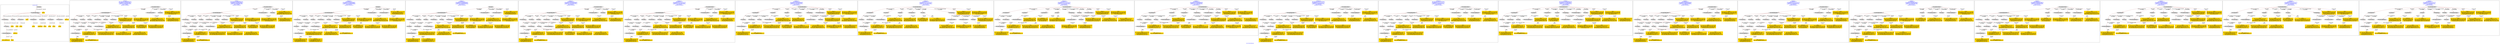 digraph n0 {
fontcolor="blue"
remincross="true"
label="s10-s-18-artworks.json"
subgraph cluster_0 {
label="1-correct model"
n2[style="filled",color="white",fillcolor="lightgray",label="E12_Production1"];
n3[style="filled",color="white",fillcolor="lightgray",label="E21_Person1"];
n4[shape="plaintext",style="filled",fillcolor="gold",label="values"];
n5[style="filled",color="white",fillcolor="lightgray",label="E82_Actor_Appellation1"];
n6[shape="plaintext",style="filled",fillcolor="gold",label="auther_uri"];
n7[style="filled",color="white",fillcolor="lightgray",label="E22_Man-Made_Object1"];
n8[style="filled",color="white",fillcolor="lightgray",label="E35_Title1"];
n9[style="filled",color="white",fillcolor="lightgray",label="E8_Acquisition1"];
n10[shape="plaintext",style="filled",fillcolor="gold",label="values"];
n11[style="filled",color="white",fillcolor="lightgray",label="E54_Dimension1"];
n12[style="filled",color="white",fillcolor="lightgray",label="E57_Material1"];
n13[style="filled",color="white",fillcolor="lightgray",label="E78_Collection1"];
n14[style="filled",color="white",fillcolor="lightgray",label="E34_Inscription1"];
n15[shape="plaintext",style="filled",fillcolor="gold",label="object_uri"];
n16[shape="plaintext",style="filled",fillcolor="gold",label="values"];
n17[shape="plaintext",style="filled",fillcolor="gold",label="values"];
n18[style="filled",color="white",fillcolor="lightgray",label="E38_Image1"];
n19[shape="plaintext",style="filled",fillcolor="gold",label="values"];
n20[shape="plaintext",style="filled",fillcolor="gold",label="values"];
n21[shape="plaintext",style="filled",fillcolor="gold",label="material_uri"];
n22[shape="plaintext",style="filled",fillcolor="gold",label="values"];
n23[shape="plaintext",style="filled",fillcolor="gold",label="values"];
n24[shape="plaintext",style="filled",fillcolor="gold",label="values"];
n25[shape="plaintext",style="filled",fillcolor="gold",label="author_appellation_uri"];
n26[shape="plaintext",style="filled",fillcolor="gold",label="values"];
n27[shape="plaintext",style="filled",fillcolor="gold",label="values"];
}
subgraph cluster_1 {
label="candidate 0\nlink coherence:0.7586206896551724\nnode coherence:0.8214285714285714\nconfidence:0.3958087562547645\nmapping score:0.4279679981166675\ncost:227.009682\n-precision:0.34-recall:0.4"
n29[style="filled",color="white",fillcolor="lightgray",label="E12_Production1"];
n30[style="filled",color="white",fillcolor="lightgray",label="E21_Person1"];
n31[style="filled",color="white",fillcolor="lightgray",label="E52_Time-Span2"];
n32[style="filled",color="white",fillcolor="lightgray",label="E55_Type1"];
n33[style="filled",color="white",fillcolor="lightgray",label="E82_Actor_Appellation1"];
n34[style="filled",color="white",fillcolor="lightgray",label="E21_Person2"];
n35[style="filled",color="white",fillcolor="lightgray",label="E82_Actor_Appellation2"];
n36[style="filled",color="white",fillcolor="lightgray",label="E22_Man-Made_Object1"];
n37[style="filled",color="white",fillcolor="lightgray",label="E30_Right1"];
n38[style="filled",color="white",fillcolor="lightgray",label="E54_Dimension1"];
n39[style="filled",color="white",fillcolor="lightgray",label="E55_Type2"];
n40[style="filled",color="white",fillcolor="lightgray",label="E8_Acquisition1"];
n41[style="filled",color="white",fillcolor="lightgray",label="E33_Linguistic_Object2"];
n42[style="filled",color="white",fillcolor="lightgray",label="E33_Linguistic_Object1"];
n43[style="filled",color="white",fillcolor="lightgray",label="E38_Image1"];
n44[shape="plaintext",style="filled",fillcolor="gold",label="values\n[E33_Linguistic_Object,P3_has_note,0.286]\n[E73_Information_Object,P3_has_note,0.278]\n[E22_Man-Made_Object,P3_has_note,0.277]\n[E35_Title,label,0.159]"];
n45[shape="plaintext",style="filled",fillcolor="gold",label="values\n[E8_Acquisition,P3_has_note,0.413]\n[E30_Right,P3_has_note,0.391]\n[E33_Linguistic_Object,P3_has_note,0.121]\n[E73_Information_Object,P3_has_note,0.075]"];
n46[shape="plaintext",style="filled",fillcolor="gold",label="material_uri\n[E55_Type,classLink,0.332]\n[E57_Material,classLink,0.302]\n[E74_Group,classLink,0.3]\n[E55_Type,label,0.066]"];
n47[shape="plaintext",style="filled",fillcolor="gold",label="values\n[E52_Time-Span,P82_at_some_time_within,0.459]\n[E33_Linguistic_Object,P3_has_note,0.201]\n[E52_Time-Span,P82b_end_of_the_end,0.189]\n[E22_Man-Made_Object,P3_has_note,0.151]"];
n48[shape="plaintext",style="filled",fillcolor="gold",label="values\n[E54_Dimension,P3_has_note,0.618]\n[E30_Right,P3_has_note,0.136]\n[E82_Actor_Appellation,label,0.126]\n[E8_Acquisition,P3_has_note,0.119]"];
n49[shape="plaintext",style="filled",fillcolor="gold",label="values\n[E22_Man-Made_Object,classLink,0.824]\n[E38_Image,classLink,0.156]\n[E82_Actor_Appellation,label,0.011]\n[E30_Right,P3_has_note,0.009]"];
n50[shape="plaintext",style="filled",fillcolor="gold",label="object_uri\n[E22_Man-Made_Object,classLink,0.871]\n[E54_Dimension,P3_has_note,0.069]\n[E82_Actor_Appellation,label,0.032]\n[E30_Right,P3_has_note,0.028]"];
n51[shape="plaintext",style="filled",fillcolor="gold",label="values\n[E73_Information_Object,P3_has_note,0.326]\n[E22_Man-Made_Object,P3_has_note,0.312]\n[E33_Linguistic_Object,P3_has_note,0.269]\n[E8_Acquisition,P3_has_note,0.093]"];
n52[shape="plaintext",style="filled",fillcolor="gold",label="values\n[E73_Information_Object,P3_has_note,0.34]\n[E22_Man-Made_Object,P3_has_note,0.299]\n[E33_Linguistic_Object,P3_has_note,0.274]\n[E35_Title,label,0.087]"];
n53[shape="plaintext",style="filled",fillcolor="gold",label="values\n[E30_Right,P3_has_note,0.293]\n[E8_Acquisition,P3_has_note,0.276]\n[E33_Linguistic_Object,P3_has_note,0.265]\n[E22_Man-Made_Object,P3_has_note,0.167]"];
n54[shape="plaintext",style="filled",fillcolor="gold",label="values\n[E22_Man-Made_Object,classLink,0.824]\n[E38_Image,classLink,0.158]\n[E82_Actor_Appellation,label,0.01]\n[E30_Right,P3_has_note,0.009]"];
n55[shape="plaintext",style="filled",fillcolor="gold",label="values\n[E30_Right,P3_has_note,0.286]\n[E8_Acquisition,P3_has_note,0.28]\n[E82_Actor_Appellation,label,0.279]\n[E33_Linguistic_Object,P3_has_note,0.154]"];
n56[shape="plaintext",style="filled",fillcolor="gold",label="values\n[E55_Type,label,0.51]\n[E29_Design_or_Procedure,P3_has_note,0.46]\n[E73_Information_Object,P3_has_note,0.016]\n[E33_Linguistic_Object,P3_has_note,0.015]"];
n57[shape="plaintext",style="filled",fillcolor="gold",label="auther_uri\n[E21_Person,classLink,0.364]\n[E82_Actor_Appellation,classLink,0.318]\n[E30_Right,P3_has_note,0.17]\n[E8_Acquisition,P3_has_note,0.148]"];
n58[shape="plaintext",style="filled",fillcolor="gold",label="author_appellation_uri\n[E82_Actor_Appellation,classLink,1.0]"];
}
subgraph cluster_2 {
label="candidate 1\nlink coherence:0.7586206896551724\nnode coherence:0.8214285714285714\nconfidence:0.3958087562547645\nmapping score:0.4279679981166675\ncost:227.009692\n-precision:0.34-recall:0.4"
n60[style="filled",color="white",fillcolor="lightgray",label="E12_Production1"];
n61[style="filled",color="white",fillcolor="lightgray",label="E21_Person1"];
n62[style="filled",color="white",fillcolor="lightgray",label="E52_Time-Span2"];
n63[style="filled",color="white",fillcolor="lightgray",label="E55_Type1"];
n64[style="filled",color="white",fillcolor="lightgray",label="E82_Actor_Appellation1"];
n65[style="filled",color="white",fillcolor="lightgray",label="E21_Person2"];
n66[style="filled",color="white",fillcolor="lightgray",label="E82_Actor_Appellation2"];
n67[style="filled",color="white",fillcolor="lightgray",label="E22_Man-Made_Object1"];
n68[style="filled",color="white",fillcolor="lightgray",label="E30_Right1"];
n69[style="filled",color="white",fillcolor="lightgray",label="E54_Dimension1"];
n70[style="filled",color="white",fillcolor="lightgray",label="E55_Type2"];
n71[style="filled",color="white",fillcolor="lightgray",label="E8_Acquisition1"];
n72[style="filled",color="white",fillcolor="lightgray",label="E33_Linguistic_Object1"];
n73[style="filled",color="white",fillcolor="lightgray",label="E33_Linguistic_Object2"];
n74[style="filled",color="white",fillcolor="lightgray",label="E38_Image1"];
n75[shape="plaintext",style="filled",fillcolor="gold",label="values\n[E33_Linguistic_Object,P3_has_note,0.286]\n[E73_Information_Object,P3_has_note,0.278]\n[E22_Man-Made_Object,P3_has_note,0.277]\n[E35_Title,label,0.159]"];
n76[shape="plaintext",style="filled",fillcolor="gold",label="values\n[E8_Acquisition,P3_has_note,0.413]\n[E30_Right,P3_has_note,0.391]\n[E33_Linguistic_Object,P3_has_note,0.121]\n[E73_Information_Object,P3_has_note,0.075]"];
n77[shape="plaintext",style="filled",fillcolor="gold",label="material_uri\n[E55_Type,classLink,0.332]\n[E57_Material,classLink,0.302]\n[E74_Group,classLink,0.3]\n[E55_Type,label,0.066]"];
n78[shape="plaintext",style="filled",fillcolor="gold",label="values\n[E52_Time-Span,P82_at_some_time_within,0.459]\n[E33_Linguistic_Object,P3_has_note,0.201]\n[E52_Time-Span,P82b_end_of_the_end,0.189]\n[E22_Man-Made_Object,P3_has_note,0.151]"];
n79[shape="plaintext",style="filled",fillcolor="gold",label="values\n[E54_Dimension,P3_has_note,0.618]\n[E30_Right,P3_has_note,0.136]\n[E82_Actor_Appellation,label,0.126]\n[E8_Acquisition,P3_has_note,0.119]"];
n80[shape="plaintext",style="filled",fillcolor="gold",label="values\n[E22_Man-Made_Object,classLink,0.824]\n[E38_Image,classLink,0.156]\n[E82_Actor_Appellation,label,0.011]\n[E30_Right,P3_has_note,0.009]"];
n81[shape="plaintext",style="filled",fillcolor="gold",label="object_uri\n[E22_Man-Made_Object,classLink,0.871]\n[E54_Dimension,P3_has_note,0.069]\n[E82_Actor_Appellation,label,0.032]\n[E30_Right,P3_has_note,0.028]"];
n82[shape="plaintext",style="filled",fillcolor="gold",label="values\n[E73_Information_Object,P3_has_note,0.326]\n[E22_Man-Made_Object,P3_has_note,0.312]\n[E33_Linguistic_Object,P3_has_note,0.269]\n[E8_Acquisition,P3_has_note,0.093]"];
n83[shape="plaintext",style="filled",fillcolor="gold",label="values\n[E73_Information_Object,P3_has_note,0.34]\n[E22_Man-Made_Object,P3_has_note,0.299]\n[E33_Linguistic_Object,P3_has_note,0.274]\n[E35_Title,label,0.087]"];
n84[shape="plaintext",style="filled",fillcolor="gold",label="values\n[E30_Right,P3_has_note,0.293]\n[E8_Acquisition,P3_has_note,0.276]\n[E33_Linguistic_Object,P3_has_note,0.265]\n[E22_Man-Made_Object,P3_has_note,0.167]"];
n85[shape="plaintext",style="filled",fillcolor="gold",label="values\n[E22_Man-Made_Object,classLink,0.824]\n[E38_Image,classLink,0.158]\n[E82_Actor_Appellation,label,0.01]\n[E30_Right,P3_has_note,0.009]"];
n86[shape="plaintext",style="filled",fillcolor="gold",label="values\n[E30_Right,P3_has_note,0.286]\n[E8_Acquisition,P3_has_note,0.28]\n[E82_Actor_Appellation,label,0.279]\n[E33_Linguistic_Object,P3_has_note,0.154]"];
n87[shape="plaintext",style="filled",fillcolor="gold",label="values\n[E55_Type,label,0.51]\n[E29_Design_or_Procedure,P3_has_note,0.46]\n[E73_Information_Object,P3_has_note,0.016]\n[E33_Linguistic_Object,P3_has_note,0.015]"];
n88[shape="plaintext",style="filled",fillcolor="gold",label="auther_uri\n[E21_Person,classLink,0.364]\n[E82_Actor_Appellation,classLink,0.318]\n[E30_Right,P3_has_note,0.17]\n[E8_Acquisition,P3_has_note,0.148]"];
n89[shape="plaintext",style="filled",fillcolor="gold",label="author_appellation_uri\n[E82_Actor_Appellation,classLink,1.0]"];
}
subgraph cluster_3 {
label="candidate 10\nlink coherence:0.75\nnode coherence:0.7307692307692307\nconfidence:0.3927786134648908\nmapping score:0.41896039252248496\ncost:325.019714\n-precision:0.39-recall:0.44"
n91[style="filled",color="white",fillcolor="lightgray",label="E12_Production1"];
n92[style="filled",color="white",fillcolor="lightgray",label="E21_Person1"];
n93[style="filled",color="white",fillcolor="lightgray",label="E52_Time-Span2"];
n94[style="filled",color="white",fillcolor="lightgray",label="E82_Actor_Appellation1"];
n95[style="filled",color="white",fillcolor="lightgray",label="E21_Person2"];
n96[style="filled",color="white",fillcolor="lightgray",label="E82_Actor_Appellation2"];
n97[style="filled",color="white",fillcolor="lightgray",label="E22_Man-Made_Object1"];
n98[style="filled",color="white",fillcolor="lightgray",label="E30_Right1"];
n99[style="filled",color="white",fillcolor="lightgray",label="E54_Dimension1"];
n100[style="filled",color="white",fillcolor="lightgray",label="E55_Type2"];
n101[style="filled",color="white",fillcolor="lightgray",label="E8_Acquisition1"];
n102[style="filled",color="white",fillcolor="lightgray",label="E38_Image1"];
n103[style="filled",color="white",fillcolor="lightgray",label="E33_Linguistic_Object1"];
n104[style="filled",color="white",fillcolor="lightgray",label="E33_Linguistic_Object2"];
n105[shape="plaintext",style="filled",fillcolor="gold",label="values\n[E33_Linguistic_Object,P3_has_note,0.286]\n[E73_Information_Object,P3_has_note,0.278]\n[E22_Man-Made_Object,P3_has_note,0.277]\n[E35_Title,label,0.159]"];
n106[shape="plaintext",style="filled",fillcolor="gold",label="values\n[E8_Acquisition,P3_has_note,0.413]\n[E30_Right,P3_has_note,0.391]\n[E33_Linguistic_Object,P3_has_note,0.121]\n[E73_Information_Object,P3_has_note,0.075]"];
n107[shape="plaintext",style="filled",fillcolor="gold",label="material_uri\n[E55_Type,classLink,0.332]\n[E57_Material,classLink,0.302]\n[E74_Group,classLink,0.3]\n[E55_Type,label,0.066]"];
n108[shape="plaintext",style="filled",fillcolor="gold",label="values\n[E52_Time-Span,P82_at_some_time_within,0.459]\n[E33_Linguistic_Object,P3_has_note,0.201]\n[E52_Time-Span,P82b_end_of_the_end,0.189]\n[E22_Man-Made_Object,P3_has_note,0.151]"];
n109[shape="plaintext",style="filled",fillcolor="gold",label="values\n[E54_Dimension,P3_has_note,0.618]\n[E30_Right,P3_has_note,0.136]\n[E82_Actor_Appellation,label,0.126]\n[E8_Acquisition,P3_has_note,0.119]"];
n110[shape="plaintext",style="filled",fillcolor="gold",label="values\n[E22_Man-Made_Object,classLink,0.824]\n[E38_Image,classLink,0.156]\n[E82_Actor_Appellation,label,0.011]\n[E30_Right,P3_has_note,0.009]"];
n111[shape="plaintext",style="filled",fillcolor="gold",label="object_uri\n[E22_Man-Made_Object,classLink,0.871]\n[E54_Dimension,P3_has_note,0.069]\n[E82_Actor_Appellation,label,0.032]\n[E30_Right,P3_has_note,0.028]"];
n112[shape="plaintext",style="filled",fillcolor="gold",label="values\n[E73_Information_Object,P3_has_note,0.326]\n[E22_Man-Made_Object,P3_has_note,0.312]\n[E33_Linguistic_Object,P3_has_note,0.269]\n[E8_Acquisition,P3_has_note,0.093]"];
n113[shape="plaintext",style="filled",fillcolor="gold",label="values\n[E73_Information_Object,P3_has_note,0.34]\n[E22_Man-Made_Object,P3_has_note,0.299]\n[E33_Linguistic_Object,P3_has_note,0.274]\n[E35_Title,label,0.087]"];
n114[shape="plaintext",style="filled",fillcolor="gold",label="values\n[E30_Right,P3_has_note,0.293]\n[E8_Acquisition,P3_has_note,0.276]\n[E33_Linguistic_Object,P3_has_note,0.265]\n[E22_Man-Made_Object,P3_has_note,0.167]"];
n115[shape="plaintext",style="filled",fillcolor="gold",label="values\n[E22_Man-Made_Object,classLink,0.824]\n[E38_Image,classLink,0.158]\n[E82_Actor_Appellation,label,0.01]\n[E30_Right,P3_has_note,0.009]"];
n116[shape="plaintext",style="filled",fillcolor="gold",label="values\n[E30_Right,P3_has_note,0.286]\n[E8_Acquisition,P3_has_note,0.28]\n[E82_Actor_Appellation,label,0.279]\n[E33_Linguistic_Object,P3_has_note,0.154]"];
n117[shape="plaintext",style="filled",fillcolor="gold",label="values\n[E55_Type,label,0.51]\n[E29_Design_or_Procedure,P3_has_note,0.46]\n[E73_Information_Object,P3_has_note,0.016]\n[E33_Linguistic_Object,P3_has_note,0.015]"];
n118[shape="plaintext",style="filled",fillcolor="gold",label="author_appellation_uri\n[E82_Actor_Appellation,classLink,1.0]"];
n119[shape="plaintext",style="filled",fillcolor="gold",label="auther_uri\n[E21_Person,classLink,0.364]\n[E82_Actor_Appellation,classLink,0.318]\n[E30_Right,P3_has_note,0.17]\n[E8_Acquisition,P3_has_note,0.148]"];
}
subgraph cluster_4 {
label="candidate 11\nlink coherence:0.75\nnode coherence:0.7307692307692307\nconfidence:0.3926079982859156\nmapping score:0.41890352079615983\ncost:325.019714\n-precision:0.36-recall:0.4"
n121[style="filled",color="white",fillcolor="lightgray",label="E12_Production1"];
n122[style="filled",color="white",fillcolor="lightgray",label="E21_Person1"];
n123[style="filled",color="white",fillcolor="lightgray",label="E52_Time-Span2"];
n124[style="filled",color="white",fillcolor="lightgray",label="E82_Actor_Appellation1"];
n125[style="filled",color="white",fillcolor="lightgray",label="E21_Person2"];
n126[style="filled",color="white",fillcolor="lightgray",label="E82_Actor_Appellation2"];
n127[style="filled",color="white",fillcolor="lightgray",label="E22_Man-Made_Object1"];
n128[style="filled",color="white",fillcolor="lightgray",label="E30_Right1"];
n129[style="filled",color="white",fillcolor="lightgray",label="E54_Dimension1"];
n130[style="filled",color="white",fillcolor="lightgray",label="E55_Type2"];
n131[style="filled",color="white",fillcolor="lightgray",label="E8_Acquisition1"];
n132[style="filled",color="white",fillcolor="lightgray",label="E38_Image1"];
n133[style="filled",color="white",fillcolor="lightgray",label="E33_Linguistic_Object1"];
n134[style="filled",color="white",fillcolor="lightgray",label="E33_Linguistic_Object2"];
n135[shape="plaintext",style="filled",fillcolor="gold",label="values\n[E33_Linguistic_Object,P3_has_note,0.286]\n[E73_Information_Object,P3_has_note,0.278]\n[E22_Man-Made_Object,P3_has_note,0.277]\n[E35_Title,label,0.159]"];
n136[shape="plaintext",style="filled",fillcolor="gold",label="values\n[E8_Acquisition,P3_has_note,0.413]\n[E30_Right,P3_has_note,0.391]\n[E33_Linguistic_Object,P3_has_note,0.121]\n[E73_Information_Object,P3_has_note,0.075]"];
n137[shape="plaintext",style="filled",fillcolor="gold",label="material_uri\n[E55_Type,classLink,0.332]\n[E57_Material,classLink,0.302]\n[E74_Group,classLink,0.3]\n[E55_Type,label,0.066]"];
n138[shape="plaintext",style="filled",fillcolor="gold",label="values\n[E52_Time-Span,P82_at_some_time_within,0.459]\n[E33_Linguistic_Object,P3_has_note,0.201]\n[E52_Time-Span,P82b_end_of_the_end,0.189]\n[E22_Man-Made_Object,P3_has_note,0.151]"];
n139[shape="plaintext",style="filled",fillcolor="gold",label="values\n[E54_Dimension,P3_has_note,0.618]\n[E30_Right,P3_has_note,0.136]\n[E82_Actor_Appellation,label,0.126]\n[E8_Acquisition,P3_has_note,0.119]"];
n140[shape="plaintext",style="filled",fillcolor="gold",label="values\n[E22_Man-Made_Object,classLink,0.824]\n[E38_Image,classLink,0.158]\n[E82_Actor_Appellation,label,0.01]\n[E30_Right,P3_has_note,0.009]"];
n141[shape="plaintext",style="filled",fillcolor="gold",label="object_uri\n[E22_Man-Made_Object,classLink,0.871]\n[E54_Dimension,P3_has_note,0.069]\n[E82_Actor_Appellation,label,0.032]\n[E30_Right,P3_has_note,0.028]"];
n142[shape="plaintext",style="filled",fillcolor="gold",label="values\n[E73_Information_Object,P3_has_note,0.326]\n[E22_Man-Made_Object,P3_has_note,0.312]\n[E33_Linguistic_Object,P3_has_note,0.269]\n[E8_Acquisition,P3_has_note,0.093]"];
n143[shape="plaintext",style="filled",fillcolor="gold",label="values\n[E73_Information_Object,P3_has_note,0.34]\n[E22_Man-Made_Object,P3_has_note,0.299]\n[E33_Linguistic_Object,P3_has_note,0.274]\n[E35_Title,label,0.087]"];
n144[shape="plaintext",style="filled",fillcolor="gold",label="values\n[E30_Right,P3_has_note,0.293]\n[E8_Acquisition,P3_has_note,0.276]\n[E33_Linguistic_Object,P3_has_note,0.265]\n[E22_Man-Made_Object,P3_has_note,0.167]"];
n145[shape="plaintext",style="filled",fillcolor="gold",label="values\n[E22_Man-Made_Object,classLink,0.824]\n[E38_Image,classLink,0.156]\n[E82_Actor_Appellation,label,0.011]\n[E30_Right,P3_has_note,0.009]"];
n146[shape="plaintext",style="filled",fillcolor="gold",label="values\n[E30_Right,P3_has_note,0.286]\n[E8_Acquisition,P3_has_note,0.28]\n[E82_Actor_Appellation,label,0.279]\n[E33_Linguistic_Object,P3_has_note,0.154]"];
n147[shape="plaintext",style="filled",fillcolor="gold",label="values\n[E55_Type,label,0.51]\n[E29_Design_or_Procedure,P3_has_note,0.46]\n[E73_Information_Object,P3_has_note,0.016]\n[E33_Linguistic_Object,P3_has_note,0.015]"];
n148[shape="plaintext",style="filled",fillcolor="gold",label="author_appellation_uri\n[E82_Actor_Appellation,classLink,1.0]"];
n149[shape="plaintext",style="filled",fillcolor="gold",label="auther_uri\n[E21_Person,classLink,0.364]\n[E82_Actor_Appellation,classLink,0.318]\n[E30_Right,P3_has_note,0.17]\n[E8_Acquisition,P3_has_note,0.148]"];
}
subgraph cluster_5 {
label="candidate 12\nlink coherence:0.75\nnode coherence:0.8148148148148148\nconfidence:0.37963779933229047\nmapping score:0.43148420471570176\ncost:226.009702\n-precision:0.36-recall:0.4"
n151[style="filled",color="white",fillcolor="lightgray",label="E12_Production1"];
n152[style="filled",color="white",fillcolor="lightgray",label="E21_Person1"];
n153[style="filled",color="white",fillcolor="lightgray",label="E52_Time-Span2"];
n154[style="filled",color="white",fillcolor="lightgray",label="E55_Type1"];
n155[style="filled",color="white",fillcolor="lightgray",label="E82_Actor_Appellation1"];
n156[style="filled",color="white",fillcolor="lightgray",label="E21_Person2"];
n157[style="filled",color="white",fillcolor="lightgray",label="E82_Actor_Appellation2"];
n158[style="filled",color="white",fillcolor="lightgray",label="E22_Man-Made_Object1"];
n159[style="filled",color="white",fillcolor="lightgray",label="E30_Right1"];
n160[style="filled",color="white",fillcolor="lightgray",label="E54_Dimension1"];
n161[style="filled",color="white",fillcolor="lightgray",label="E8_Acquisition1"];
n162[style="filled",color="white",fillcolor="lightgray",label="E33_Linguistic_Object2"];
n163[style="filled",color="white",fillcolor="lightgray",label="E33_Linguistic_Object1"];
n164[style="filled",color="white",fillcolor="lightgray",label="E38_Image1"];
n165[shape="plaintext",style="filled",fillcolor="gold",label="values\n[E33_Linguistic_Object,P3_has_note,0.286]\n[E73_Information_Object,P3_has_note,0.278]\n[E22_Man-Made_Object,P3_has_note,0.277]\n[E35_Title,label,0.159]"];
n166[shape="plaintext",style="filled",fillcolor="gold",label="values\n[E30_Right,P3_has_note,0.293]\n[E8_Acquisition,P3_has_note,0.276]\n[E33_Linguistic_Object,P3_has_note,0.265]\n[E22_Man-Made_Object,P3_has_note,0.167]"];
n167[shape="plaintext",style="filled",fillcolor="gold",label="values\n[E52_Time-Span,P82_at_some_time_within,0.459]\n[E33_Linguistic_Object,P3_has_note,0.201]\n[E52_Time-Span,P82b_end_of_the_end,0.189]\n[E22_Man-Made_Object,P3_has_note,0.151]"];
n168[shape="plaintext",style="filled",fillcolor="gold",label="values\n[E54_Dimension,P3_has_note,0.618]\n[E30_Right,P3_has_note,0.136]\n[E82_Actor_Appellation,label,0.126]\n[E8_Acquisition,P3_has_note,0.119]"];
n169[shape="plaintext",style="filled",fillcolor="gold",label="material_uri\n[E55_Type,classLink,0.332]\n[E57_Material,classLink,0.302]\n[E74_Group,classLink,0.3]\n[E55_Type,label,0.066]"];
n170[shape="plaintext",style="filled",fillcolor="gold",label="values\n[E22_Man-Made_Object,classLink,0.824]\n[E38_Image,classLink,0.156]\n[E82_Actor_Appellation,label,0.011]\n[E30_Right,P3_has_note,0.009]"];
n171[shape="plaintext",style="filled",fillcolor="gold",label="object_uri\n[E22_Man-Made_Object,classLink,0.871]\n[E54_Dimension,P3_has_note,0.069]\n[E82_Actor_Appellation,label,0.032]\n[E30_Right,P3_has_note,0.028]"];
n172[shape="plaintext",style="filled",fillcolor="gold",label="values\n[E8_Acquisition,P3_has_note,0.413]\n[E30_Right,P3_has_note,0.391]\n[E33_Linguistic_Object,P3_has_note,0.121]\n[E73_Information_Object,P3_has_note,0.075]"];
n173[shape="plaintext",style="filled",fillcolor="gold",label="values\n[E73_Information_Object,P3_has_note,0.326]\n[E22_Man-Made_Object,P3_has_note,0.312]\n[E33_Linguistic_Object,P3_has_note,0.269]\n[E8_Acquisition,P3_has_note,0.093]"];
n174[shape="plaintext",style="filled",fillcolor="gold",label="values\n[E73_Information_Object,P3_has_note,0.34]\n[E22_Man-Made_Object,P3_has_note,0.299]\n[E33_Linguistic_Object,P3_has_note,0.274]\n[E35_Title,label,0.087]"];
n175[shape="plaintext",style="filled",fillcolor="gold",label="values\n[E22_Man-Made_Object,classLink,0.824]\n[E38_Image,classLink,0.158]\n[E82_Actor_Appellation,label,0.01]\n[E30_Right,P3_has_note,0.009]"];
n176[shape="plaintext",style="filled",fillcolor="gold",label="values\n[E30_Right,P3_has_note,0.286]\n[E8_Acquisition,P3_has_note,0.28]\n[E82_Actor_Appellation,label,0.279]\n[E33_Linguistic_Object,P3_has_note,0.154]"];
n177[shape="plaintext",style="filled",fillcolor="gold",label="values\n[E55_Type,label,0.51]\n[E29_Design_or_Procedure,P3_has_note,0.46]\n[E73_Information_Object,P3_has_note,0.016]\n[E33_Linguistic_Object,P3_has_note,0.015]"];
n178[shape="plaintext",style="filled",fillcolor="gold",label="auther_uri\n[E21_Person,classLink,0.364]\n[E82_Actor_Appellation,classLink,0.318]\n[E30_Right,P3_has_note,0.17]\n[E8_Acquisition,P3_has_note,0.148]"];
n179[shape="plaintext",style="filled",fillcolor="gold",label="author_appellation_uri\n[E82_Actor_Appellation,classLink,1.0]"];
}
subgraph cluster_6 {
label="candidate 13\nlink coherence:0.75\nnode coherence:0.7777777777777778\nconfidence:0.37963779933229047\nmapping score:0.41913852570335614\ncost:226.009722\n-precision:0.36-recall:0.4"
n181[style="filled",color="white",fillcolor="lightgray",label="E12_Production1"];
n182[style="filled",color="white",fillcolor="lightgray",label="E21_Person1"];
n183[style="filled",color="white",fillcolor="lightgray",label="E52_Time-Span2"];
n184[style="filled",color="white",fillcolor="lightgray",label="E82_Actor_Appellation1"];
n185[style="filled",color="white",fillcolor="lightgray",label="E21_Person2"];
n186[style="filled",color="white",fillcolor="lightgray",label="E82_Actor_Appellation2"];
n187[style="filled",color="white",fillcolor="lightgray",label="E22_Man-Made_Object1"];
n188[style="filled",color="white",fillcolor="lightgray",label="E30_Right1"];
n189[style="filled",color="white",fillcolor="lightgray",label="E54_Dimension1"];
n190[style="filled",color="white",fillcolor="lightgray",label="E55_Type2"];
n191[style="filled",color="white",fillcolor="lightgray",label="E8_Acquisition1"];
n192[style="filled",color="white",fillcolor="lightgray",label="E33_Linguistic_Object2"];
n193[style="filled",color="white",fillcolor="lightgray",label="E33_Linguistic_Object1"];
n194[style="filled",color="white",fillcolor="lightgray",label="E38_Image1"];
n195[shape="plaintext",style="filled",fillcolor="gold",label="values\n[E33_Linguistic_Object,P3_has_note,0.286]\n[E73_Information_Object,P3_has_note,0.278]\n[E22_Man-Made_Object,P3_has_note,0.277]\n[E35_Title,label,0.159]"];
n196[shape="plaintext",style="filled",fillcolor="gold",label="values\n[E30_Right,P3_has_note,0.293]\n[E8_Acquisition,P3_has_note,0.276]\n[E33_Linguistic_Object,P3_has_note,0.265]\n[E22_Man-Made_Object,P3_has_note,0.167]"];
n197[shape="plaintext",style="filled",fillcolor="gold",label="material_uri\n[E55_Type,classLink,0.332]\n[E57_Material,classLink,0.302]\n[E74_Group,classLink,0.3]\n[E55_Type,label,0.066]"];
n198[shape="plaintext",style="filled",fillcolor="gold",label="values\n[E52_Time-Span,P82_at_some_time_within,0.459]\n[E33_Linguistic_Object,P3_has_note,0.201]\n[E52_Time-Span,P82b_end_of_the_end,0.189]\n[E22_Man-Made_Object,P3_has_note,0.151]"];
n199[shape="plaintext",style="filled",fillcolor="gold",label="values\n[E54_Dimension,P3_has_note,0.618]\n[E30_Right,P3_has_note,0.136]\n[E82_Actor_Appellation,label,0.126]\n[E8_Acquisition,P3_has_note,0.119]"];
n200[shape="plaintext",style="filled",fillcolor="gold",label="values\n[E22_Man-Made_Object,classLink,0.824]\n[E38_Image,classLink,0.156]\n[E82_Actor_Appellation,label,0.011]\n[E30_Right,P3_has_note,0.009]"];
n201[shape="plaintext",style="filled",fillcolor="gold",label="object_uri\n[E22_Man-Made_Object,classLink,0.871]\n[E54_Dimension,P3_has_note,0.069]\n[E82_Actor_Appellation,label,0.032]\n[E30_Right,P3_has_note,0.028]"];
n202[shape="plaintext",style="filled",fillcolor="gold",label="values\n[E8_Acquisition,P3_has_note,0.413]\n[E30_Right,P3_has_note,0.391]\n[E33_Linguistic_Object,P3_has_note,0.121]\n[E73_Information_Object,P3_has_note,0.075]"];
n203[shape="plaintext",style="filled",fillcolor="gold",label="values\n[E73_Information_Object,P3_has_note,0.326]\n[E22_Man-Made_Object,P3_has_note,0.312]\n[E33_Linguistic_Object,P3_has_note,0.269]\n[E8_Acquisition,P3_has_note,0.093]"];
n204[shape="plaintext",style="filled",fillcolor="gold",label="values\n[E73_Information_Object,P3_has_note,0.34]\n[E22_Man-Made_Object,P3_has_note,0.299]\n[E33_Linguistic_Object,P3_has_note,0.274]\n[E35_Title,label,0.087]"];
n205[shape="plaintext",style="filled",fillcolor="gold",label="values\n[E22_Man-Made_Object,classLink,0.824]\n[E38_Image,classLink,0.158]\n[E82_Actor_Appellation,label,0.01]\n[E30_Right,P3_has_note,0.009]"];
n206[shape="plaintext",style="filled",fillcolor="gold",label="values\n[E30_Right,P3_has_note,0.286]\n[E8_Acquisition,P3_has_note,0.28]\n[E82_Actor_Appellation,label,0.279]\n[E33_Linguistic_Object,P3_has_note,0.154]"];
n207[shape="plaintext",style="filled",fillcolor="gold",label="auther_uri\n[E21_Person,classLink,0.364]\n[E82_Actor_Appellation,classLink,0.318]\n[E30_Right,P3_has_note,0.17]\n[E8_Acquisition,P3_has_note,0.148]"];
n208[shape="plaintext",style="filled",fillcolor="gold",label="values\n[E55_Type,label,0.51]\n[E29_Design_or_Procedure,P3_has_note,0.46]\n[E73_Information_Object,P3_has_note,0.016]\n[E33_Linguistic_Object,P3_has_note,0.015]"];
n209[shape="plaintext",style="filled",fillcolor="gold",label="author_appellation_uri\n[E82_Actor_Appellation,classLink,1.0]"];
}
subgraph cluster_7 {
label="candidate 14\nlink coherence:0.75\nnode coherence:0.8148148148148148\nconfidence:0.37963779933229047\nmapping score:0.43148420471570176\ncost:325.029716\n-precision:0.36-recall:0.4"
n211[style="filled",color="white",fillcolor="lightgray",label="E12_Production1"];
n212[style="filled",color="white",fillcolor="lightgray",label="E21_Person1"];
n213[style="filled",color="white",fillcolor="lightgray",label="E52_Time-Span2"];
n214[style="filled",color="white",fillcolor="lightgray",label="E55_Type1"];
n215[style="filled",color="white",fillcolor="lightgray",label="E82_Actor_Appellation1"];
n216[style="filled",color="white",fillcolor="lightgray",label="E21_Person2"];
n217[style="filled",color="white",fillcolor="lightgray",label="E82_Actor_Appellation2"];
n218[style="filled",color="white",fillcolor="lightgray",label="E22_Man-Made_Object1"];
n219[style="filled",color="white",fillcolor="lightgray",label="E30_Right1"];
n220[style="filled",color="white",fillcolor="lightgray",label="E54_Dimension1"];
n221[style="filled",color="white",fillcolor="lightgray",label="E8_Acquisition1"];
n222[style="filled",color="white",fillcolor="lightgray",label="E33_Linguistic_Object1"];
n223[style="filled",color="white",fillcolor="lightgray",label="E33_Linguistic_Object2"];
n224[style="filled",color="white",fillcolor="lightgray",label="E38_Image1"];
n225[shape="plaintext",style="filled",fillcolor="gold",label="values\n[E33_Linguistic_Object,P3_has_note,0.286]\n[E73_Information_Object,P3_has_note,0.278]\n[E22_Man-Made_Object,P3_has_note,0.277]\n[E35_Title,label,0.159]"];
n226[shape="plaintext",style="filled",fillcolor="gold",label="values\n[E30_Right,P3_has_note,0.293]\n[E8_Acquisition,P3_has_note,0.276]\n[E33_Linguistic_Object,P3_has_note,0.265]\n[E22_Man-Made_Object,P3_has_note,0.167]"];
n227[shape="plaintext",style="filled",fillcolor="gold",label="values\n[E52_Time-Span,P82_at_some_time_within,0.459]\n[E33_Linguistic_Object,P3_has_note,0.201]\n[E52_Time-Span,P82b_end_of_the_end,0.189]\n[E22_Man-Made_Object,P3_has_note,0.151]"];
n228[shape="plaintext",style="filled",fillcolor="gold",label="values\n[E54_Dimension,P3_has_note,0.618]\n[E30_Right,P3_has_note,0.136]\n[E82_Actor_Appellation,label,0.126]\n[E8_Acquisition,P3_has_note,0.119]"];
n229[shape="plaintext",style="filled",fillcolor="gold",label="material_uri\n[E55_Type,classLink,0.332]\n[E57_Material,classLink,0.302]\n[E74_Group,classLink,0.3]\n[E55_Type,label,0.066]"];
n230[shape="plaintext",style="filled",fillcolor="gold",label="values\n[E22_Man-Made_Object,classLink,0.824]\n[E38_Image,classLink,0.156]\n[E82_Actor_Appellation,label,0.011]\n[E30_Right,P3_has_note,0.009]"];
n231[shape="plaintext",style="filled",fillcolor="gold",label="object_uri\n[E22_Man-Made_Object,classLink,0.871]\n[E54_Dimension,P3_has_note,0.069]\n[E82_Actor_Appellation,label,0.032]\n[E30_Right,P3_has_note,0.028]"];
n232[shape="plaintext",style="filled",fillcolor="gold",label="values\n[E8_Acquisition,P3_has_note,0.413]\n[E30_Right,P3_has_note,0.391]\n[E33_Linguistic_Object,P3_has_note,0.121]\n[E73_Information_Object,P3_has_note,0.075]"];
n233[shape="plaintext",style="filled",fillcolor="gold",label="values\n[E73_Information_Object,P3_has_note,0.326]\n[E22_Man-Made_Object,P3_has_note,0.312]\n[E33_Linguistic_Object,P3_has_note,0.269]\n[E8_Acquisition,P3_has_note,0.093]"];
n234[shape="plaintext",style="filled",fillcolor="gold",label="values\n[E73_Information_Object,P3_has_note,0.34]\n[E22_Man-Made_Object,P3_has_note,0.299]\n[E33_Linguistic_Object,P3_has_note,0.274]\n[E35_Title,label,0.087]"];
n235[shape="plaintext",style="filled",fillcolor="gold",label="values\n[E22_Man-Made_Object,classLink,0.824]\n[E38_Image,classLink,0.158]\n[E82_Actor_Appellation,label,0.01]\n[E30_Right,P3_has_note,0.009]"];
n236[shape="plaintext",style="filled",fillcolor="gold",label="values\n[E30_Right,P3_has_note,0.286]\n[E8_Acquisition,P3_has_note,0.28]\n[E82_Actor_Appellation,label,0.279]\n[E33_Linguistic_Object,P3_has_note,0.154]"];
n237[shape="plaintext",style="filled",fillcolor="gold",label="values\n[E55_Type,label,0.51]\n[E29_Design_or_Procedure,P3_has_note,0.46]\n[E73_Information_Object,P3_has_note,0.016]\n[E33_Linguistic_Object,P3_has_note,0.015]"];
n238[shape="plaintext",style="filled",fillcolor="gold",label="auther_uri\n[E21_Person,classLink,0.364]\n[E82_Actor_Appellation,classLink,0.318]\n[E30_Right,P3_has_note,0.17]\n[E8_Acquisition,P3_has_note,0.148]"];
n239[shape="plaintext",style="filled",fillcolor="gold",label="author_appellation_uri\n[E82_Actor_Appellation,classLink,1.0]"];
}
subgraph cluster_8 {
label="candidate 15\nlink coherence:0.75\nnode coherence:0.7777777777777778\nconfidence:0.37963779933229047\nmapping score:0.41913852570335614\ncost:325.029736\n-precision:0.36-recall:0.4"
n241[style="filled",color="white",fillcolor="lightgray",label="E12_Production1"];
n242[style="filled",color="white",fillcolor="lightgray",label="E21_Person1"];
n243[style="filled",color="white",fillcolor="lightgray",label="E52_Time-Span2"];
n244[style="filled",color="white",fillcolor="lightgray",label="E82_Actor_Appellation1"];
n245[style="filled",color="white",fillcolor="lightgray",label="E21_Person2"];
n246[style="filled",color="white",fillcolor="lightgray",label="E82_Actor_Appellation2"];
n247[style="filled",color="white",fillcolor="lightgray",label="E22_Man-Made_Object1"];
n248[style="filled",color="white",fillcolor="lightgray",label="E30_Right1"];
n249[style="filled",color="white",fillcolor="lightgray",label="E54_Dimension1"];
n250[style="filled",color="white",fillcolor="lightgray",label="E55_Type2"];
n251[style="filled",color="white",fillcolor="lightgray",label="E8_Acquisition1"];
n252[style="filled",color="white",fillcolor="lightgray",label="E33_Linguistic_Object1"];
n253[style="filled",color="white",fillcolor="lightgray",label="E33_Linguistic_Object2"];
n254[style="filled",color="white",fillcolor="lightgray",label="E38_Image1"];
n255[shape="plaintext",style="filled",fillcolor="gold",label="values\n[E33_Linguistic_Object,P3_has_note,0.286]\n[E73_Information_Object,P3_has_note,0.278]\n[E22_Man-Made_Object,P3_has_note,0.277]\n[E35_Title,label,0.159]"];
n256[shape="plaintext",style="filled",fillcolor="gold",label="values\n[E30_Right,P3_has_note,0.293]\n[E8_Acquisition,P3_has_note,0.276]\n[E33_Linguistic_Object,P3_has_note,0.265]\n[E22_Man-Made_Object,P3_has_note,0.167]"];
n257[shape="plaintext",style="filled",fillcolor="gold",label="material_uri\n[E55_Type,classLink,0.332]\n[E57_Material,classLink,0.302]\n[E74_Group,classLink,0.3]\n[E55_Type,label,0.066]"];
n258[shape="plaintext",style="filled",fillcolor="gold",label="values\n[E52_Time-Span,P82_at_some_time_within,0.459]\n[E33_Linguistic_Object,P3_has_note,0.201]\n[E52_Time-Span,P82b_end_of_the_end,0.189]\n[E22_Man-Made_Object,P3_has_note,0.151]"];
n259[shape="plaintext",style="filled",fillcolor="gold",label="values\n[E54_Dimension,P3_has_note,0.618]\n[E30_Right,P3_has_note,0.136]\n[E82_Actor_Appellation,label,0.126]\n[E8_Acquisition,P3_has_note,0.119]"];
n260[shape="plaintext",style="filled",fillcolor="gold",label="values\n[E22_Man-Made_Object,classLink,0.824]\n[E38_Image,classLink,0.156]\n[E82_Actor_Appellation,label,0.011]\n[E30_Right,P3_has_note,0.009]"];
n261[shape="plaintext",style="filled",fillcolor="gold",label="object_uri\n[E22_Man-Made_Object,classLink,0.871]\n[E54_Dimension,P3_has_note,0.069]\n[E82_Actor_Appellation,label,0.032]\n[E30_Right,P3_has_note,0.028]"];
n262[shape="plaintext",style="filled",fillcolor="gold",label="values\n[E8_Acquisition,P3_has_note,0.413]\n[E30_Right,P3_has_note,0.391]\n[E33_Linguistic_Object,P3_has_note,0.121]\n[E73_Information_Object,P3_has_note,0.075]"];
n263[shape="plaintext",style="filled",fillcolor="gold",label="values\n[E73_Information_Object,P3_has_note,0.326]\n[E22_Man-Made_Object,P3_has_note,0.312]\n[E33_Linguistic_Object,P3_has_note,0.269]\n[E8_Acquisition,P3_has_note,0.093]"];
n264[shape="plaintext",style="filled",fillcolor="gold",label="values\n[E73_Information_Object,P3_has_note,0.34]\n[E22_Man-Made_Object,P3_has_note,0.299]\n[E33_Linguistic_Object,P3_has_note,0.274]\n[E35_Title,label,0.087]"];
n265[shape="plaintext",style="filled",fillcolor="gold",label="values\n[E22_Man-Made_Object,classLink,0.824]\n[E38_Image,classLink,0.158]\n[E82_Actor_Appellation,label,0.01]\n[E30_Right,P3_has_note,0.009]"];
n266[shape="plaintext",style="filled",fillcolor="gold",label="values\n[E30_Right,P3_has_note,0.286]\n[E8_Acquisition,P3_has_note,0.28]\n[E82_Actor_Appellation,label,0.279]\n[E33_Linguistic_Object,P3_has_note,0.154]"];
n267[shape="plaintext",style="filled",fillcolor="gold",label="auther_uri\n[E21_Person,classLink,0.364]\n[E82_Actor_Appellation,classLink,0.318]\n[E30_Right,P3_has_note,0.17]\n[E8_Acquisition,P3_has_note,0.148]"];
n268[shape="plaintext",style="filled",fillcolor="gold",label="values\n[E55_Type,label,0.51]\n[E29_Design_or_Procedure,P3_has_note,0.46]\n[E73_Information_Object,P3_has_note,0.016]\n[E33_Linguistic_Object,P3_has_note,0.015]"];
n269[shape="plaintext",style="filled",fillcolor="gold",label="author_appellation_uri\n[E82_Actor_Appellation,classLink,1.0]"];
}
subgraph cluster_9 {
label="candidate 16\nlink coherence:0.75\nnode coherence:0.7777777777777778\nconfidence:0.37963779933229047\nmapping score:0.41913852570335614\ncost:424.039738\n-precision:0.36-recall:0.4"
n271[style="filled",color="white",fillcolor="lightgray",label="E12_Production1"];
n272[style="filled",color="white",fillcolor="lightgray",label="E21_Person1"];
n273[style="filled",color="white",fillcolor="lightgray",label="E52_Time-Span2"];
n274[style="filled",color="white",fillcolor="lightgray",label="E82_Actor_Appellation1"];
n275[style="filled",color="white",fillcolor="lightgray",label="E21_Person2"];
n276[style="filled",color="white",fillcolor="lightgray",label="E82_Actor_Appellation2"];
n277[style="filled",color="white",fillcolor="lightgray",label="E22_Man-Made_Object1"];
n278[style="filled",color="white",fillcolor="lightgray",label="E54_Dimension1"];
n279[style="filled",color="white",fillcolor="lightgray",label="E55_Type2"];
n280[style="filled",color="white",fillcolor="lightgray",label="E8_Acquisition1"];
n281[style="filled",color="white",fillcolor="lightgray",label="E30_Right1"];
n282[style="filled",color="white",fillcolor="lightgray",label="E33_Linguistic_Object1"];
n283[style="filled",color="white",fillcolor="lightgray",label="E33_Linguistic_Object2"];
n284[style="filled",color="white",fillcolor="lightgray",label="E38_Image1"];
n285[shape="plaintext",style="filled",fillcolor="gold",label="values\n[E33_Linguistic_Object,P3_has_note,0.286]\n[E73_Information_Object,P3_has_note,0.278]\n[E22_Man-Made_Object,P3_has_note,0.277]\n[E35_Title,label,0.159]"];
n286[shape="plaintext",style="filled",fillcolor="gold",label="values\n[E30_Right,P3_has_note,0.293]\n[E8_Acquisition,P3_has_note,0.276]\n[E33_Linguistic_Object,P3_has_note,0.265]\n[E22_Man-Made_Object,P3_has_note,0.167]"];
n287[shape="plaintext",style="filled",fillcolor="gold",label="material_uri\n[E55_Type,classLink,0.332]\n[E57_Material,classLink,0.302]\n[E74_Group,classLink,0.3]\n[E55_Type,label,0.066]"];
n288[shape="plaintext",style="filled",fillcolor="gold",label="values\n[E52_Time-Span,P82_at_some_time_within,0.459]\n[E33_Linguistic_Object,P3_has_note,0.201]\n[E52_Time-Span,P82b_end_of_the_end,0.189]\n[E22_Man-Made_Object,P3_has_note,0.151]"];
n289[shape="plaintext",style="filled",fillcolor="gold",label="values\n[E54_Dimension,P3_has_note,0.618]\n[E30_Right,P3_has_note,0.136]\n[E82_Actor_Appellation,label,0.126]\n[E8_Acquisition,P3_has_note,0.119]"];
n290[shape="plaintext",style="filled",fillcolor="gold",label="values\n[E22_Man-Made_Object,classLink,0.824]\n[E38_Image,classLink,0.156]\n[E82_Actor_Appellation,label,0.011]\n[E30_Right,P3_has_note,0.009]"];
n291[shape="plaintext",style="filled",fillcolor="gold",label="object_uri\n[E22_Man-Made_Object,classLink,0.871]\n[E54_Dimension,P3_has_note,0.069]\n[E82_Actor_Appellation,label,0.032]\n[E30_Right,P3_has_note,0.028]"];
n292[shape="plaintext",style="filled",fillcolor="gold",label="values\n[E8_Acquisition,P3_has_note,0.413]\n[E30_Right,P3_has_note,0.391]\n[E33_Linguistic_Object,P3_has_note,0.121]\n[E73_Information_Object,P3_has_note,0.075]"];
n293[shape="plaintext",style="filled",fillcolor="gold",label="values\n[E73_Information_Object,P3_has_note,0.326]\n[E22_Man-Made_Object,P3_has_note,0.312]\n[E33_Linguistic_Object,P3_has_note,0.269]\n[E8_Acquisition,P3_has_note,0.093]"];
n294[shape="plaintext",style="filled",fillcolor="gold",label="values\n[E73_Information_Object,P3_has_note,0.34]\n[E22_Man-Made_Object,P3_has_note,0.299]\n[E33_Linguistic_Object,P3_has_note,0.274]\n[E35_Title,label,0.087]"];
n295[shape="plaintext",style="filled",fillcolor="gold",label="values\n[E22_Man-Made_Object,classLink,0.824]\n[E38_Image,classLink,0.158]\n[E82_Actor_Appellation,label,0.01]\n[E30_Right,P3_has_note,0.009]"];
n296[shape="plaintext",style="filled",fillcolor="gold",label="values\n[E30_Right,P3_has_note,0.286]\n[E8_Acquisition,P3_has_note,0.28]\n[E82_Actor_Appellation,label,0.279]\n[E33_Linguistic_Object,P3_has_note,0.154]"];
n297[shape="plaintext",style="filled",fillcolor="gold",label="auther_uri\n[E21_Person,classLink,0.364]\n[E82_Actor_Appellation,classLink,0.318]\n[E30_Right,P3_has_note,0.17]\n[E8_Acquisition,P3_has_note,0.148]"];
n298[shape="plaintext",style="filled",fillcolor="gold",label="values\n[E55_Type,label,0.51]\n[E29_Design_or_Procedure,P3_has_note,0.46]\n[E73_Information_Object,P3_has_note,0.016]\n[E33_Linguistic_Object,P3_has_note,0.015]"];
n299[shape="plaintext",style="filled",fillcolor="gold",label="author_appellation_uri\n[E82_Actor_Appellation,classLink,1.0]"];
}
subgraph cluster_10 {
label="candidate 17\nlink coherence:0.75\nnode coherence:0.8148148148148148\nconfidence:0.37477055804091075\nmapping score:0.4298617909519085\ncost:523.039719\n-precision:0.36-recall:0.4"
n301[style="filled",color="white",fillcolor="lightgray",label="E12_Production1"];
n302[style="filled",color="white",fillcolor="lightgray",label="E21_Person1"];
n303[style="filled",color="white",fillcolor="lightgray",label="E52_Time-Span2"];
n304[style="filled",color="white",fillcolor="lightgray",label="E55_Type1"];
n305[style="filled",color="white",fillcolor="lightgray",label="E82_Actor_Appellation1"];
n306[style="filled",color="white",fillcolor="lightgray",label="E21_Person2"];
n307[style="filled",color="white",fillcolor="lightgray",label="E82_Actor_Appellation2"];
n308[style="filled",color="white",fillcolor="lightgray",label="E22_Man-Made_Object1"];
n309[style="filled",color="white",fillcolor="lightgray",label="E54_Dimension1"];
n310[style="filled",color="white",fillcolor="lightgray",label="E8_Acquisition1"];
n311[style="filled",color="white",fillcolor="lightgray",label="E33_Linguistic_Object1"];
n312[style="filled",color="white",fillcolor="lightgray",label="E38_Image1"];
n313[style="filled",color="white",fillcolor="lightgray",label="E33_Linguistic_Object2"];
n314[style="filled",color="white",fillcolor="lightgray",label="E73_Information_Object1"];
n315[shape="plaintext",style="filled",fillcolor="gold",label="values\n[E33_Linguistic_Object,P3_has_note,0.286]\n[E73_Information_Object,P3_has_note,0.278]\n[E22_Man-Made_Object,P3_has_note,0.277]\n[E35_Title,label,0.159]"];
n316[shape="plaintext",style="filled",fillcolor="gold",label="values\n[E52_Time-Span,P82_at_some_time_within,0.459]\n[E33_Linguistic_Object,P3_has_note,0.201]\n[E52_Time-Span,P82b_end_of_the_end,0.189]\n[E22_Man-Made_Object,P3_has_note,0.151]"];
n317[shape="plaintext",style="filled",fillcolor="gold",label="values\n[E54_Dimension,P3_has_note,0.618]\n[E30_Right,P3_has_note,0.136]\n[E82_Actor_Appellation,label,0.126]\n[E8_Acquisition,P3_has_note,0.119]"];
n318[shape="plaintext",style="filled",fillcolor="gold",label="material_uri\n[E55_Type,classLink,0.332]\n[E57_Material,classLink,0.302]\n[E74_Group,classLink,0.3]\n[E55_Type,label,0.066]"];
n319[shape="plaintext",style="filled",fillcolor="gold",label="values\n[E22_Man-Made_Object,classLink,0.824]\n[E38_Image,classLink,0.156]\n[E82_Actor_Appellation,label,0.011]\n[E30_Right,P3_has_note,0.009]"];
n320[shape="plaintext",style="filled",fillcolor="gold",label="object_uri\n[E22_Man-Made_Object,classLink,0.871]\n[E54_Dimension,P3_has_note,0.069]\n[E82_Actor_Appellation,label,0.032]\n[E30_Right,P3_has_note,0.028]"];
n321[shape="plaintext",style="filled",fillcolor="gold",label="values\n[E73_Information_Object,P3_has_note,0.326]\n[E22_Man-Made_Object,P3_has_note,0.312]\n[E33_Linguistic_Object,P3_has_note,0.269]\n[E8_Acquisition,P3_has_note,0.093]"];
n322[shape="plaintext",style="filled",fillcolor="gold",label="values\n[E73_Information_Object,P3_has_note,0.34]\n[E22_Man-Made_Object,P3_has_note,0.299]\n[E33_Linguistic_Object,P3_has_note,0.274]\n[E35_Title,label,0.087]"];
n323[shape="plaintext",style="filled",fillcolor="gold",label="values\n[E30_Right,P3_has_note,0.293]\n[E8_Acquisition,P3_has_note,0.276]\n[E33_Linguistic_Object,P3_has_note,0.265]\n[E22_Man-Made_Object,P3_has_note,0.167]"];
n324[shape="plaintext",style="filled",fillcolor="gold",label="values\n[E22_Man-Made_Object,classLink,0.824]\n[E38_Image,classLink,0.158]\n[E82_Actor_Appellation,label,0.01]\n[E30_Right,P3_has_note,0.009]"];
n325[shape="plaintext",style="filled",fillcolor="gold",label="values\n[E30_Right,P3_has_note,0.286]\n[E8_Acquisition,P3_has_note,0.28]\n[E82_Actor_Appellation,label,0.279]\n[E33_Linguistic_Object,P3_has_note,0.154]"];
n326[shape="plaintext",style="filled",fillcolor="gold",label="values\n[E8_Acquisition,P3_has_note,0.413]\n[E30_Right,P3_has_note,0.391]\n[E33_Linguistic_Object,P3_has_note,0.121]\n[E73_Information_Object,P3_has_note,0.075]"];
n327[shape="plaintext",style="filled",fillcolor="gold",label="values\n[E55_Type,label,0.51]\n[E29_Design_or_Procedure,P3_has_note,0.46]\n[E73_Information_Object,P3_has_note,0.016]\n[E33_Linguistic_Object,P3_has_note,0.015]"];
n328[shape="plaintext",style="filled",fillcolor="gold",label="auther_uri\n[E21_Person,classLink,0.364]\n[E82_Actor_Appellation,classLink,0.318]\n[E30_Right,P3_has_note,0.17]\n[E8_Acquisition,P3_has_note,0.148]"];
n329[shape="plaintext",style="filled",fillcolor="gold",label="author_appellation_uri\n[E82_Actor_Appellation,classLink,1.0]"];
}
subgraph cluster_11 {
label="candidate 18\nlink coherence:0.7407407407407407\nnode coherence:0.7777777777777778\nconfidence:0.3958087562547645\nmapping score:0.42452884467751417\ncost:324.019724\n-precision:0.37-recall:0.4"
n331[style="filled",color="white",fillcolor="lightgray",label="E12_Production1"];
n332[style="filled",color="white",fillcolor="lightgray",label="E21_Person1"];
n333[style="filled",color="white",fillcolor="lightgray",label="E52_Time-Span2"];
n334[style="filled",color="white",fillcolor="lightgray",label="E82_Actor_Appellation1"];
n335[style="filled",color="white",fillcolor="lightgray",label="E22_Man-Made_Object1"];
n336[style="filled",color="white",fillcolor="lightgray",label="E30_Right1"];
n337[style="filled",color="white",fillcolor="lightgray",label="E54_Dimension1"];
n338[style="filled",color="white",fillcolor="lightgray",label="E55_Type2"];
n339[style="filled",color="white",fillcolor="lightgray",label="E8_Acquisition1"];
n340[style="filled",color="white",fillcolor="lightgray",label="E33_Linguistic_Object2"];
n341[style="filled",color="white",fillcolor="lightgray",label="E33_Linguistic_Object1"];
n342[style="filled",color="white",fillcolor="lightgray",label="E38_Image1"];
n343[style="filled",color="white",fillcolor="lightgray",label="E82_Actor_Appellation2"];
n344[shape="plaintext",style="filled",fillcolor="gold",label="values\n[E33_Linguistic_Object,P3_has_note,0.286]\n[E73_Information_Object,P3_has_note,0.278]\n[E22_Man-Made_Object,P3_has_note,0.277]\n[E35_Title,label,0.159]"];
n345[shape="plaintext",style="filled",fillcolor="gold",label="values\n[E8_Acquisition,P3_has_note,0.413]\n[E30_Right,P3_has_note,0.391]\n[E33_Linguistic_Object,P3_has_note,0.121]\n[E73_Information_Object,P3_has_note,0.075]"];
n346[shape="plaintext",style="filled",fillcolor="gold",label="material_uri\n[E55_Type,classLink,0.332]\n[E57_Material,classLink,0.302]\n[E74_Group,classLink,0.3]\n[E55_Type,label,0.066]"];
n347[shape="plaintext",style="filled",fillcolor="gold",label="values\n[E52_Time-Span,P82_at_some_time_within,0.459]\n[E33_Linguistic_Object,P3_has_note,0.201]\n[E52_Time-Span,P82b_end_of_the_end,0.189]\n[E22_Man-Made_Object,P3_has_note,0.151]"];
n348[shape="plaintext",style="filled",fillcolor="gold",label="values\n[E54_Dimension,P3_has_note,0.618]\n[E30_Right,P3_has_note,0.136]\n[E82_Actor_Appellation,label,0.126]\n[E8_Acquisition,P3_has_note,0.119]"];
n349[shape="plaintext",style="filled",fillcolor="gold",label="values\n[E22_Man-Made_Object,classLink,0.824]\n[E38_Image,classLink,0.156]\n[E82_Actor_Appellation,label,0.011]\n[E30_Right,P3_has_note,0.009]"];
n350[shape="plaintext",style="filled",fillcolor="gold",label="object_uri\n[E22_Man-Made_Object,classLink,0.871]\n[E54_Dimension,P3_has_note,0.069]\n[E82_Actor_Appellation,label,0.032]\n[E30_Right,P3_has_note,0.028]"];
n351[shape="plaintext",style="filled",fillcolor="gold",label="values\n[E73_Information_Object,P3_has_note,0.326]\n[E22_Man-Made_Object,P3_has_note,0.312]\n[E33_Linguistic_Object,P3_has_note,0.269]\n[E8_Acquisition,P3_has_note,0.093]"];
n352[shape="plaintext",style="filled",fillcolor="gold",label="values\n[E73_Information_Object,P3_has_note,0.34]\n[E22_Man-Made_Object,P3_has_note,0.299]\n[E33_Linguistic_Object,P3_has_note,0.274]\n[E35_Title,label,0.087]"];
n353[shape="plaintext",style="filled",fillcolor="gold",label="values\n[E30_Right,P3_has_note,0.293]\n[E8_Acquisition,P3_has_note,0.276]\n[E33_Linguistic_Object,P3_has_note,0.265]\n[E22_Man-Made_Object,P3_has_note,0.167]"];
n354[shape="plaintext",style="filled",fillcolor="gold",label="values\n[E22_Man-Made_Object,classLink,0.824]\n[E38_Image,classLink,0.158]\n[E82_Actor_Appellation,label,0.01]\n[E30_Right,P3_has_note,0.009]"];
n355[shape="plaintext",style="filled",fillcolor="gold",label="values\n[E30_Right,P3_has_note,0.286]\n[E8_Acquisition,P3_has_note,0.28]\n[E82_Actor_Appellation,label,0.279]\n[E33_Linguistic_Object,P3_has_note,0.154]"];
n356[shape="plaintext",style="filled",fillcolor="gold",label="auther_uri\n[E21_Person,classLink,0.364]\n[E82_Actor_Appellation,classLink,0.318]\n[E30_Right,P3_has_note,0.17]\n[E8_Acquisition,P3_has_note,0.148]"];
n357[shape="plaintext",style="filled",fillcolor="gold",label="values\n[E55_Type,label,0.51]\n[E29_Design_or_Procedure,P3_has_note,0.46]\n[E73_Information_Object,P3_has_note,0.016]\n[E33_Linguistic_Object,P3_has_note,0.015]"];
n358[shape="plaintext",style="filled",fillcolor="gold",label="author_appellation_uri\n[E82_Actor_Appellation,classLink,1.0]"];
}
subgraph cluster_12 {
label="candidate 19\nlink coherence:0.7407407407407407\nnode coherence:0.7777777777777778\nconfidence:0.3958087562547645\nmapping score:0.42452884467751417\ncost:324.019744\n-precision:0.37-recall:0.4"
n360[style="filled",color="white",fillcolor="lightgray",label="E12_Production1"];
n361[style="filled",color="white",fillcolor="lightgray",label="E21_Person1"];
n362[style="filled",color="white",fillcolor="lightgray",label="E52_Time-Span2"];
n363[style="filled",color="white",fillcolor="lightgray",label="E82_Actor_Appellation1"];
n364[style="filled",color="white",fillcolor="lightgray",label="E22_Man-Made_Object1"];
n365[style="filled",color="white",fillcolor="lightgray",label="E30_Right1"];
n366[style="filled",color="white",fillcolor="lightgray",label="E54_Dimension1"];
n367[style="filled",color="white",fillcolor="lightgray",label="E55_Type3"];
n368[style="filled",color="white",fillcolor="lightgray",label="E8_Acquisition1"];
n369[style="filled",color="white",fillcolor="lightgray",label="E33_Linguistic_Object2"];
n370[style="filled",color="white",fillcolor="lightgray",label="E33_Linguistic_Object1"];
n371[style="filled",color="white",fillcolor="lightgray",label="E38_Image1"];
n372[style="filled",color="white",fillcolor="lightgray",label="E82_Actor_Appellation2"];
n373[shape="plaintext",style="filled",fillcolor="gold",label="values\n[E33_Linguistic_Object,P3_has_note,0.286]\n[E73_Information_Object,P3_has_note,0.278]\n[E22_Man-Made_Object,P3_has_note,0.277]\n[E35_Title,label,0.159]"];
n374[shape="plaintext",style="filled",fillcolor="gold",label="values\n[E8_Acquisition,P3_has_note,0.413]\n[E30_Right,P3_has_note,0.391]\n[E33_Linguistic_Object,P3_has_note,0.121]\n[E73_Information_Object,P3_has_note,0.075]"];
n375[shape="plaintext",style="filled",fillcolor="gold",label="values\n[E52_Time-Span,P82_at_some_time_within,0.459]\n[E33_Linguistic_Object,P3_has_note,0.201]\n[E52_Time-Span,P82b_end_of_the_end,0.189]\n[E22_Man-Made_Object,P3_has_note,0.151]"];
n376[shape="plaintext",style="filled",fillcolor="gold",label="values\n[E54_Dimension,P3_has_note,0.618]\n[E30_Right,P3_has_note,0.136]\n[E82_Actor_Appellation,label,0.126]\n[E8_Acquisition,P3_has_note,0.119]"];
n377[shape="plaintext",style="filled",fillcolor="gold",label="values\n[E55_Type,label,0.51]\n[E29_Design_or_Procedure,P3_has_note,0.46]\n[E73_Information_Object,P3_has_note,0.016]\n[E33_Linguistic_Object,P3_has_note,0.015]"];
n378[shape="plaintext",style="filled",fillcolor="gold",label="values\n[E22_Man-Made_Object,classLink,0.824]\n[E38_Image,classLink,0.156]\n[E82_Actor_Appellation,label,0.011]\n[E30_Right,P3_has_note,0.009]"];
n379[shape="plaintext",style="filled",fillcolor="gold",label="object_uri\n[E22_Man-Made_Object,classLink,0.871]\n[E54_Dimension,P3_has_note,0.069]\n[E82_Actor_Appellation,label,0.032]\n[E30_Right,P3_has_note,0.028]"];
n380[shape="plaintext",style="filled",fillcolor="gold",label="values\n[E73_Information_Object,P3_has_note,0.326]\n[E22_Man-Made_Object,P3_has_note,0.312]\n[E33_Linguistic_Object,P3_has_note,0.269]\n[E8_Acquisition,P3_has_note,0.093]"];
n381[shape="plaintext",style="filled",fillcolor="gold",label="values\n[E73_Information_Object,P3_has_note,0.34]\n[E22_Man-Made_Object,P3_has_note,0.299]\n[E33_Linguistic_Object,P3_has_note,0.274]\n[E35_Title,label,0.087]"];
n382[shape="plaintext",style="filled",fillcolor="gold",label="values\n[E30_Right,P3_has_note,0.293]\n[E8_Acquisition,P3_has_note,0.276]\n[E33_Linguistic_Object,P3_has_note,0.265]\n[E22_Man-Made_Object,P3_has_note,0.167]"];
n383[shape="plaintext",style="filled",fillcolor="gold",label="values\n[E22_Man-Made_Object,classLink,0.824]\n[E38_Image,classLink,0.158]\n[E82_Actor_Appellation,label,0.01]\n[E30_Right,P3_has_note,0.009]"];
n384[shape="plaintext",style="filled",fillcolor="gold",label="values\n[E30_Right,P3_has_note,0.286]\n[E8_Acquisition,P3_has_note,0.28]\n[E82_Actor_Appellation,label,0.279]\n[E33_Linguistic_Object,P3_has_note,0.154]"];
n385[shape="plaintext",style="filled",fillcolor="gold",label="auther_uri\n[E21_Person,classLink,0.364]\n[E82_Actor_Appellation,classLink,0.318]\n[E30_Right,P3_has_note,0.17]\n[E8_Acquisition,P3_has_note,0.148]"];
n386[shape="plaintext",style="filled",fillcolor="gold",label="material_uri\n[E55_Type,classLink,0.332]\n[E57_Material,classLink,0.302]\n[E74_Group,classLink,0.3]\n[E55_Type,label,0.066]"];
n387[shape="plaintext",style="filled",fillcolor="gold",label="author_appellation_uri\n[E82_Actor_Appellation,classLink,1.0]"];
}
subgraph cluster_13 {
label="candidate 2\nlink coherence:0.7586206896551724\nnode coherence:0.8214285714285714\nconfidence:0.37477055804091075\nmapping score:0.4209552653787163\ncost:524.039698\n-precision:0.34-recall:0.4"
n389[style="filled",color="white",fillcolor="lightgray",label="E12_Production1"];
n390[style="filled",color="white",fillcolor="lightgray",label="E21_Person1"];
n391[style="filled",color="white",fillcolor="lightgray",label="E52_Time-Span2"];
n392[style="filled",color="white",fillcolor="lightgray",label="E55_Type1"];
n393[style="filled",color="white",fillcolor="lightgray",label="E82_Actor_Appellation1"];
n394[style="filled",color="white",fillcolor="lightgray",label="E21_Person2"];
n395[style="filled",color="white",fillcolor="lightgray",label="E82_Actor_Appellation2"];
n396[style="filled",color="white",fillcolor="lightgray",label="E22_Man-Made_Object1"];
n397[style="filled",color="white",fillcolor="lightgray",label="E54_Dimension1"];
n398[style="filled",color="white",fillcolor="lightgray",label="E55_Type2"];
n399[style="filled",color="white",fillcolor="lightgray",label="E8_Acquisition1"];
n400[style="filled",color="white",fillcolor="lightgray",label="E33_Linguistic_Object1"];
n401[style="filled",color="white",fillcolor="lightgray",label="E38_Image1"];
n402[style="filled",color="white",fillcolor="lightgray",label="E33_Linguistic_Object2"];
n403[style="filled",color="white",fillcolor="lightgray",label="E73_Information_Object1"];
n404[shape="plaintext",style="filled",fillcolor="gold",label="values\n[E33_Linguistic_Object,P3_has_note,0.286]\n[E73_Information_Object,P3_has_note,0.278]\n[E22_Man-Made_Object,P3_has_note,0.277]\n[E35_Title,label,0.159]"];
n405[shape="plaintext",style="filled",fillcolor="gold",label="material_uri\n[E55_Type,classLink,0.332]\n[E57_Material,classLink,0.302]\n[E74_Group,classLink,0.3]\n[E55_Type,label,0.066]"];
n406[shape="plaintext",style="filled",fillcolor="gold",label="values\n[E52_Time-Span,P82_at_some_time_within,0.459]\n[E33_Linguistic_Object,P3_has_note,0.201]\n[E52_Time-Span,P82b_end_of_the_end,0.189]\n[E22_Man-Made_Object,P3_has_note,0.151]"];
n407[shape="plaintext",style="filled",fillcolor="gold",label="values\n[E54_Dimension,P3_has_note,0.618]\n[E30_Right,P3_has_note,0.136]\n[E82_Actor_Appellation,label,0.126]\n[E8_Acquisition,P3_has_note,0.119]"];
n408[shape="plaintext",style="filled",fillcolor="gold",label="values\n[E22_Man-Made_Object,classLink,0.824]\n[E38_Image,classLink,0.156]\n[E82_Actor_Appellation,label,0.011]\n[E30_Right,P3_has_note,0.009]"];
n409[shape="plaintext",style="filled",fillcolor="gold",label="object_uri\n[E22_Man-Made_Object,classLink,0.871]\n[E54_Dimension,P3_has_note,0.069]\n[E82_Actor_Appellation,label,0.032]\n[E30_Right,P3_has_note,0.028]"];
n410[shape="plaintext",style="filled",fillcolor="gold",label="values\n[E73_Information_Object,P3_has_note,0.326]\n[E22_Man-Made_Object,P3_has_note,0.312]\n[E33_Linguistic_Object,P3_has_note,0.269]\n[E8_Acquisition,P3_has_note,0.093]"];
n411[shape="plaintext",style="filled",fillcolor="gold",label="values\n[E73_Information_Object,P3_has_note,0.34]\n[E22_Man-Made_Object,P3_has_note,0.299]\n[E33_Linguistic_Object,P3_has_note,0.274]\n[E35_Title,label,0.087]"];
n412[shape="plaintext",style="filled",fillcolor="gold",label="values\n[E30_Right,P3_has_note,0.293]\n[E8_Acquisition,P3_has_note,0.276]\n[E33_Linguistic_Object,P3_has_note,0.265]\n[E22_Man-Made_Object,P3_has_note,0.167]"];
n413[shape="plaintext",style="filled",fillcolor="gold",label="values\n[E22_Man-Made_Object,classLink,0.824]\n[E38_Image,classLink,0.158]\n[E82_Actor_Appellation,label,0.01]\n[E30_Right,P3_has_note,0.009]"];
n414[shape="plaintext",style="filled",fillcolor="gold",label="values\n[E30_Right,P3_has_note,0.286]\n[E8_Acquisition,P3_has_note,0.28]\n[E82_Actor_Appellation,label,0.279]\n[E33_Linguistic_Object,P3_has_note,0.154]"];
n415[shape="plaintext",style="filled",fillcolor="gold",label="values\n[E8_Acquisition,P3_has_note,0.413]\n[E30_Right,P3_has_note,0.391]\n[E33_Linguistic_Object,P3_has_note,0.121]\n[E73_Information_Object,P3_has_note,0.075]"];
n416[shape="plaintext",style="filled",fillcolor="gold",label="values\n[E55_Type,label,0.51]\n[E29_Design_or_Procedure,P3_has_note,0.46]\n[E73_Information_Object,P3_has_note,0.016]\n[E33_Linguistic_Object,P3_has_note,0.015]"];
n417[shape="plaintext",style="filled",fillcolor="gold",label="auther_uri\n[E21_Person,classLink,0.364]\n[E82_Actor_Appellation,classLink,0.318]\n[E30_Right,P3_has_note,0.17]\n[E8_Acquisition,P3_has_note,0.148]"];
n418[shape="plaintext",style="filled",fillcolor="gold",label="author_appellation_uri\n[E82_Actor_Appellation,classLink,1.0]"];
}
subgraph cluster_14 {
label="candidate 3\nlink coherence:0.75\nnode coherence:0.8148148148148148\nconfidence:0.3958087562547645\nmapping score:0.43687452368985974\ncost:226.009702\n-precision:0.36-recall:0.4"
n420[style="filled",color="white",fillcolor="lightgray",label="E12_Production1"];
n421[style="filled",color="white",fillcolor="lightgray",label="E21_Person1"];
n422[style="filled",color="white",fillcolor="lightgray",label="E52_Time-Span2"];
n423[style="filled",color="white",fillcolor="lightgray",label="E55_Type1"];
n424[style="filled",color="white",fillcolor="lightgray",label="E82_Actor_Appellation1"];
n425[style="filled",color="white",fillcolor="lightgray",label="E21_Person2"];
n426[style="filled",color="white",fillcolor="lightgray",label="E82_Actor_Appellation2"];
n427[style="filled",color="white",fillcolor="lightgray",label="E22_Man-Made_Object1"];
n428[style="filled",color="white",fillcolor="lightgray",label="E30_Right1"];
n429[style="filled",color="white",fillcolor="lightgray",label="E54_Dimension1"];
n430[style="filled",color="white",fillcolor="lightgray",label="E8_Acquisition1"];
n431[style="filled",color="white",fillcolor="lightgray",label="E33_Linguistic_Object2"];
n432[style="filled",color="white",fillcolor="lightgray",label="E33_Linguistic_Object1"];
n433[style="filled",color="white",fillcolor="lightgray",label="E38_Image1"];
n434[shape="plaintext",style="filled",fillcolor="gold",label="values\n[E33_Linguistic_Object,P3_has_note,0.286]\n[E73_Information_Object,P3_has_note,0.278]\n[E22_Man-Made_Object,P3_has_note,0.277]\n[E35_Title,label,0.159]"];
n435[shape="plaintext",style="filled",fillcolor="gold",label="values\n[E8_Acquisition,P3_has_note,0.413]\n[E30_Right,P3_has_note,0.391]\n[E33_Linguistic_Object,P3_has_note,0.121]\n[E73_Information_Object,P3_has_note,0.075]"];
n436[shape="plaintext",style="filled",fillcolor="gold",label="values\n[E52_Time-Span,P82_at_some_time_within,0.459]\n[E33_Linguistic_Object,P3_has_note,0.201]\n[E52_Time-Span,P82b_end_of_the_end,0.189]\n[E22_Man-Made_Object,P3_has_note,0.151]"];
n437[shape="plaintext",style="filled",fillcolor="gold",label="values\n[E54_Dimension,P3_has_note,0.618]\n[E30_Right,P3_has_note,0.136]\n[E82_Actor_Appellation,label,0.126]\n[E8_Acquisition,P3_has_note,0.119]"];
n438[shape="plaintext",style="filled",fillcolor="gold",label="material_uri\n[E55_Type,classLink,0.332]\n[E57_Material,classLink,0.302]\n[E74_Group,classLink,0.3]\n[E55_Type,label,0.066]"];
n439[shape="plaintext",style="filled",fillcolor="gold",label="values\n[E22_Man-Made_Object,classLink,0.824]\n[E38_Image,classLink,0.156]\n[E82_Actor_Appellation,label,0.011]\n[E30_Right,P3_has_note,0.009]"];
n440[shape="plaintext",style="filled",fillcolor="gold",label="object_uri\n[E22_Man-Made_Object,classLink,0.871]\n[E54_Dimension,P3_has_note,0.069]\n[E82_Actor_Appellation,label,0.032]\n[E30_Right,P3_has_note,0.028]"];
n441[shape="plaintext",style="filled",fillcolor="gold",label="values\n[E73_Information_Object,P3_has_note,0.326]\n[E22_Man-Made_Object,P3_has_note,0.312]\n[E33_Linguistic_Object,P3_has_note,0.269]\n[E8_Acquisition,P3_has_note,0.093]"];
n442[shape="plaintext",style="filled",fillcolor="gold",label="values\n[E73_Information_Object,P3_has_note,0.34]\n[E22_Man-Made_Object,P3_has_note,0.299]\n[E33_Linguistic_Object,P3_has_note,0.274]\n[E35_Title,label,0.087]"];
n443[shape="plaintext",style="filled",fillcolor="gold",label="values\n[E30_Right,P3_has_note,0.293]\n[E8_Acquisition,P3_has_note,0.276]\n[E33_Linguistic_Object,P3_has_note,0.265]\n[E22_Man-Made_Object,P3_has_note,0.167]"];
n444[shape="plaintext",style="filled",fillcolor="gold",label="values\n[E22_Man-Made_Object,classLink,0.824]\n[E38_Image,classLink,0.158]\n[E82_Actor_Appellation,label,0.01]\n[E30_Right,P3_has_note,0.009]"];
n445[shape="plaintext",style="filled",fillcolor="gold",label="values\n[E30_Right,P3_has_note,0.286]\n[E8_Acquisition,P3_has_note,0.28]\n[E82_Actor_Appellation,label,0.279]\n[E33_Linguistic_Object,P3_has_note,0.154]"];
n446[shape="plaintext",style="filled",fillcolor="gold",label="values\n[E55_Type,label,0.51]\n[E29_Design_or_Procedure,P3_has_note,0.46]\n[E73_Information_Object,P3_has_note,0.016]\n[E33_Linguistic_Object,P3_has_note,0.015]"];
n447[shape="plaintext",style="filled",fillcolor="gold",label="auther_uri\n[E21_Person,classLink,0.364]\n[E82_Actor_Appellation,classLink,0.318]\n[E30_Right,P3_has_note,0.17]\n[E8_Acquisition,P3_has_note,0.148]"];
n448[shape="plaintext",style="filled",fillcolor="gold",label="author_appellation_uri\n[E82_Actor_Appellation,classLink,1.0]"];
}
subgraph cluster_15 {
label="candidate 4\nlink coherence:0.75\nnode coherence:0.7777777777777778\nconfidence:0.3958087562547645\nmapping score:0.42452884467751417\ncost:226.009722\n-precision:0.36-recall:0.4"
n450[style="filled",color="white",fillcolor="lightgray",label="E12_Production1"];
n451[style="filled",color="white",fillcolor="lightgray",label="E21_Person1"];
n452[style="filled",color="white",fillcolor="lightgray",label="E52_Time-Span2"];
n453[style="filled",color="white",fillcolor="lightgray",label="E82_Actor_Appellation1"];
n454[style="filled",color="white",fillcolor="lightgray",label="E21_Person2"];
n455[style="filled",color="white",fillcolor="lightgray",label="E82_Actor_Appellation2"];
n456[style="filled",color="white",fillcolor="lightgray",label="E22_Man-Made_Object1"];
n457[style="filled",color="white",fillcolor="lightgray",label="E30_Right1"];
n458[style="filled",color="white",fillcolor="lightgray",label="E54_Dimension1"];
n459[style="filled",color="white",fillcolor="lightgray",label="E55_Type2"];
n460[style="filled",color="white",fillcolor="lightgray",label="E8_Acquisition1"];
n461[style="filled",color="white",fillcolor="lightgray",label="E33_Linguistic_Object2"];
n462[style="filled",color="white",fillcolor="lightgray",label="E33_Linguistic_Object1"];
n463[style="filled",color="white",fillcolor="lightgray",label="E38_Image1"];
n464[shape="plaintext",style="filled",fillcolor="gold",label="values\n[E33_Linguistic_Object,P3_has_note,0.286]\n[E73_Information_Object,P3_has_note,0.278]\n[E22_Man-Made_Object,P3_has_note,0.277]\n[E35_Title,label,0.159]"];
n465[shape="plaintext",style="filled",fillcolor="gold",label="values\n[E8_Acquisition,P3_has_note,0.413]\n[E30_Right,P3_has_note,0.391]\n[E33_Linguistic_Object,P3_has_note,0.121]\n[E73_Information_Object,P3_has_note,0.075]"];
n466[shape="plaintext",style="filled",fillcolor="gold",label="material_uri\n[E55_Type,classLink,0.332]\n[E57_Material,classLink,0.302]\n[E74_Group,classLink,0.3]\n[E55_Type,label,0.066]"];
n467[shape="plaintext",style="filled",fillcolor="gold",label="values\n[E52_Time-Span,P82_at_some_time_within,0.459]\n[E33_Linguistic_Object,P3_has_note,0.201]\n[E52_Time-Span,P82b_end_of_the_end,0.189]\n[E22_Man-Made_Object,P3_has_note,0.151]"];
n468[shape="plaintext",style="filled",fillcolor="gold",label="values\n[E54_Dimension,P3_has_note,0.618]\n[E30_Right,P3_has_note,0.136]\n[E82_Actor_Appellation,label,0.126]\n[E8_Acquisition,P3_has_note,0.119]"];
n469[shape="plaintext",style="filled",fillcolor="gold",label="values\n[E22_Man-Made_Object,classLink,0.824]\n[E38_Image,classLink,0.156]\n[E82_Actor_Appellation,label,0.011]\n[E30_Right,P3_has_note,0.009]"];
n470[shape="plaintext",style="filled",fillcolor="gold",label="object_uri\n[E22_Man-Made_Object,classLink,0.871]\n[E54_Dimension,P3_has_note,0.069]\n[E82_Actor_Appellation,label,0.032]\n[E30_Right,P3_has_note,0.028]"];
n471[shape="plaintext",style="filled",fillcolor="gold",label="values\n[E73_Information_Object,P3_has_note,0.326]\n[E22_Man-Made_Object,P3_has_note,0.312]\n[E33_Linguistic_Object,P3_has_note,0.269]\n[E8_Acquisition,P3_has_note,0.093]"];
n472[shape="plaintext",style="filled",fillcolor="gold",label="values\n[E73_Information_Object,P3_has_note,0.34]\n[E22_Man-Made_Object,P3_has_note,0.299]\n[E33_Linguistic_Object,P3_has_note,0.274]\n[E35_Title,label,0.087]"];
n473[shape="plaintext",style="filled",fillcolor="gold",label="values\n[E30_Right,P3_has_note,0.293]\n[E8_Acquisition,P3_has_note,0.276]\n[E33_Linguistic_Object,P3_has_note,0.265]\n[E22_Man-Made_Object,P3_has_note,0.167]"];
n474[shape="plaintext",style="filled",fillcolor="gold",label="values\n[E22_Man-Made_Object,classLink,0.824]\n[E38_Image,classLink,0.158]\n[E82_Actor_Appellation,label,0.01]\n[E30_Right,P3_has_note,0.009]"];
n475[shape="plaintext",style="filled",fillcolor="gold",label="values\n[E30_Right,P3_has_note,0.286]\n[E8_Acquisition,P3_has_note,0.28]\n[E82_Actor_Appellation,label,0.279]\n[E33_Linguistic_Object,P3_has_note,0.154]"];
n476[shape="plaintext",style="filled",fillcolor="gold",label="auther_uri\n[E21_Person,classLink,0.364]\n[E82_Actor_Appellation,classLink,0.318]\n[E30_Right,P3_has_note,0.17]\n[E8_Acquisition,P3_has_note,0.148]"];
n477[shape="plaintext",style="filled",fillcolor="gold",label="values\n[E55_Type,label,0.51]\n[E29_Design_or_Procedure,P3_has_note,0.46]\n[E73_Information_Object,P3_has_note,0.016]\n[E33_Linguistic_Object,P3_has_note,0.015]"];
n478[shape="plaintext",style="filled",fillcolor="gold",label="author_appellation_uri\n[E82_Actor_Appellation,classLink,1.0]"];
}
subgraph cluster_16 {
label="candidate 5\nlink coherence:0.75\nnode coherence:0.8214285714285714\nconfidence:0.3958087562547645\nmapping score:0.4279679981166675\ncost:325.019704\n-precision:0.36-recall:0.4"
n480[style="filled",color="white",fillcolor="lightgray",label="E12_Production1"];
n481[style="filled",color="white",fillcolor="lightgray",label="E21_Person1"];
n482[style="filled",color="white",fillcolor="lightgray",label="E52_Time-Span2"];
n483[style="filled",color="white",fillcolor="lightgray",label="E55_Type1"];
n484[style="filled",color="white",fillcolor="lightgray",label="E82_Actor_Appellation1"];
n485[style="filled",color="white",fillcolor="lightgray",label="E22_Man-Made_Object1"];
n486[style="filled",color="white",fillcolor="lightgray",label="E30_Right1"];
n487[style="filled",color="white",fillcolor="lightgray",label="E54_Dimension1"];
n488[style="filled",color="white",fillcolor="lightgray",label="E8_Acquisition1"];
n489[style="filled",color="white",fillcolor="lightgray",label="E33_Linguistic_Object2"];
n490[style="filled",color="white",fillcolor="lightgray",label="E55_Type2"];
n491[style="filled",color="white",fillcolor="lightgray",label="E33_Linguistic_Object1"];
n492[style="filled",color="white",fillcolor="lightgray",label="E38_Image1"];
n493[style="filled",color="white",fillcolor="lightgray",label="E82_Actor_Appellation2"];
n494[shape="plaintext",style="filled",fillcolor="gold",label="values\n[E33_Linguistic_Object,P3_has_note,0.286]\n[E73_Information_Object,P3_has_note,0.278]\n[E22_Man-Made_Object,P3_has_note,0.277]\n[E35_Title,label,0.159]"];
n495[shape="plaintext",style="filled",fillcolor="gold",label="values\n[E8_Acquisition,P3_has_note,0.413]\n[E30_Right,P3_has_note,0.391]\n[E33_Linguistic_Object,P3_has_note,0.121]\n[E73_Information_Object,P3_has_note,0.075]"];
n496[shape="plaintext",style="filled",fillcolor="gold",label="material_uri\n[E55_Type,classLink,0.332]\n[E57_Material,classLink,0.302]\n[E74_Group,classLink,0.3]\n[E55_Type,label,0.066]"];
n497[shape="plaintext",style="filled",fillcolor="gold",label="values\n[E52_Time-Span,P82_at_some_time_within,0.459]\n[E33_Linguistic_Object,P3_has_note,0.201]\n[E52_Time-Span,P82b_end_of_the_end,0.189]\n[E22_Man-Made_Object,P3_has_note,0.151]"];
n498[shape="plaintext",style="filled",fillcolor="gold",label="values\n[E54_Dimension,P3_has_note,0.618]\n[E30_Right,P3_has_note,0.136]\n[E82_Actor_Appellation,label,0.126]\n[E8_Acquisition,P3_has_note,0.119]"];
n499[shape="plaintext",style="filled",fillcolor="gold",label="values\n[E22_Man-Made_Object,classLink,0.824]\n[E38_Image,classLink,0.156]\n[E82_Actor_Appellation,label,0.011]\n[E30_Right,P3_has_note,0.009]"];
n500[shape="plaintext",style="filled",fillcolor="gold",label="object_uri\n[E22_Man-Made_Object,classLink,0.871]\n[E54_Dimension,P3_has_note,0.069]\n[E82_Actor_Appellation,label,0.032]\n[E30_Right,P3_has_note,0.028]"];
n501[shape="plaintext",style="filled",fillcolor="gold",label="values\n[E73_Information_Object,P3_has_note,0.326]\n[E22_Man-Made_Object,P3_has_note,0.312]\n[E33_Linguistic_Object,P3_has_note,0.269]\n[E8_Acquisition,P3_has_note,0.093]"];
n502[shape="plaintext",style="filled",fillcolor="gold",label="values\n[E73_Information_Object,P3_has_note,0.34]\n[E22_Man-Made_Object,P3_has_note,0.299]\n[E33_Linguistic_Object,P3_has_note,0.274]\n[E35_Title,label,0.087]"];
n503[shape="plaintext",style="filled",fillcolor="gold",label="values\n[E30_Right,P3_has_note,0.293]\n[E8_Acquisition,P3_has_note,0.276]\n[E33_Linguistic_Object,P3_has_note,0.265]\n[E22_Man-Made_Object,P3_has_note,0.167]"];
n504[shape="plaintext",style="filled",fillcolor="gold",label="values\n[E22_Man-Made_Object,classLink,0.824]\n[E38_Image,classLink,0.158]\n[E82_Actor_Appellation,label,0.01]\n[E30_Right,P3_has_note,0.009]"];
n505[shape="plaintext",style="filled",fillcolor="gold",label="values\n[E30_Right,P3_has_note,0.286]\n[E8_Acquisition,P3_has_note,0.28]\n[E82_Actor_Appellation,label,0.279]\n[E33_Linguistic_Object,P3_has_note,0.154]"];
n506[shape="plaintext",style="filled",fillcolor="gold",label="values\n[E55_Type,label,0.51]\n[E29_Design_or_Procedure,P3_has_note,0.46]\n[E73_Information_Object,P3_has_note,0.016]\n[E33_Linguistic_Object,P3_has_note,0.015]"];
n507[shape="plaintext",style="filled",fillcolor="gold",label="auther_uri\n[E21_Person,classLink,0.364]\n[E82_Actor_Appellation,classLink,0.318]\n[E30_Right,P3_has_note,0.17]\n[E8_Acquisition,P3_has_note,0.148]"];
n508[shape="plaintext",style="filled",fillcolor="gold",label="author_appellation_uri\n[E82_Actor_Appellation,classLink,1.0]"];
}
subgraph cluster_17 {
label="candidate 6\nlink coherence:0.75\nnode coherence:0.8214285714285714\nconfidence:0.3958087562547645\nmapping score:0.4279679981166675\ncost:325.019714\n-precision:0.36-recall:0.4"
n510[style="filled",color="white",fillcolor="lightgray",label="E12_Production1"];
n511[style="filled",color="white",fillcolor="lightgray",label="E21_Person1"];
n512[style="filled",color="white",fillcolor="lightgray",label="E52_Time-Span2"];
n513[style="filled",color="white",fillcolor="lightgray",label="E55_Type1"];
n514[style="filled",color="white",fillcolor="lightgray",label="E82_Actor_Appellation1"];
n515[style="filled",color="white",fillcolor="lightgray",label="E22_Man-Made_Object1"];
n516[style="filled",color="white",fillcolor="lightgray",label="E30_Right1"];
n517[style="filled",color="white",fillcolor="lightgray",label="E54_Dimension1"];
n518[style="filled",color="white",fillcolor="lightgray",label="E8_Acquisition1"];
n519[style="filled",color="white",fillcolor="lightgray",label="E33_Linguistic_Object1"];
n520[style="filled",color="white",fillcolor="lightgray",label="E55_Type3"];
n521[style="filled",color="white",fillcolor="lightgray",label="E33_Linguistic_Object2"];
n522[style="filled",color="white",fillcolor="lightgray",label="E38_Image1"];
n523[style="filled",color="white",fillcolor="lightgray",label="E82_Actor_Appellation2"];
n524[shape="plaintext",style="filled",fillcolor="gold",label="values\n[E33_Linguistic_Object,P3_has_note,0.286]\n[E73_Information_Object,P3_has_note,0.278]\n[E22_Man-Made_Object,P3_has_note,0.277]\n[E35_Title,label,0.159]"];
n525[shape="plaintext",style="filled",fillcolor="gold",label="values\n[E8_Acquisition,P3_has_note,0.413]\n[E30_Right,P3_has_note,0.391]\n[E33_Linguistic_Object,P3_has_note,0.121]\n[E73_Information_Object,P3_has_note,0.075]"];
n526[shape="plaintext",style="filled",fillcolor="gold",label="values\n[E52_Time-Span,P82_at_some_time_within,0.459]\n[E33_Linguistic_Object,P3_has_note,0.201]\n[E52_Time-Span,P82b_end_of_the_end,0.189]\n[E22_Man-Made_Object,P3_has_note,0.151]"];
n527[shape="plaintext",style="filled",fillcolor="gold",label="values\n[E54_Dimension,P3_has_note,0.618]\n[E30_Right,P3_has_note,0.136]\n[E82_Actor_Appellation,label,0.126]\n[E8_Acquisition,P3_has_note,0.119]"];
n528[shape="plaintext",style="filled",fillcolor="gold",label="values\n[E22_Man-Made_Object,classLink,0.824]\n[E38_Image,classLink,0.156]\n[E82_Actor_Appellation,label,0.011]\n[E30_Right,P3_has_note,0.009]"];
n529[shape="plaintext",style="filled",fillcolor="gold",label="object_uri\n[E22_Man-Made_Object,classLink,0.871]\n[E54_Dimension,P3_has_note,0.069]\n[E82_Actor_Appellation,label,0.032]\n[E30_Right,P3_has_note,0.028]"];
n530[shape="plaintext",style="filled",fillcolor="gold",label="values\n[E73_Information_Object,P3_has_note,0.326]\n[E22_Man-Made_Object,P3_has_note,0.312]\n[E33_Linguistic_Object,P3_has_note,0.269]\n[E8_Acquisition,P3_has_note,0.093]"];
n531[shape="plaintext",style="filled",fillcolor="gold",label="values\n[E73_Information_Object,P3_has_note,0.34]\n[E22_Man-Made_Object,P3_has_note,0.299]\n[E33_Linguistic_Object,P3_has_note,0.274]\n[E35_Title,label,0.087]"];
n532[shape="plaintext",style="filled",fillcolor="gold",label="values\n[E30_Right,P3_has_note,0.293]\n[E8_Acquisition,P3_has_note,0.276]\n[E33_Linguistic_Object,P3_has_note,0.265]\n[E22_Man-Made_Object,P3_has_note,0.167]"];
n533[shape="plaintext",style="filled",fillcolor="gold",label="values\n[E22_Man-Made_Object,classLink,0.824]\n[E38_Image,classLink,0.158]\n[E82_Actor_Appellation,label,0.01]\n[E30_Right,P3_has_note,0.009]"];
n534[shape="plaintext",style="filled",fillcolor="gold",label="values\n[E30_Right,P3_has_note,0.286]\n[E8_Acquisition,P3_has_note,0.28]\n[E82_Actor_Appellation,label,0.279]\n[E33_Linguistic_Object,P3_has_note,0.154]"];
n535[shape="plaintext",style="filled",fillcolor="gold",label="values\n[E55_Type,label,0.51]\n[E29_Design_or_Procedure,P3_has_note,0.46]\n[E73_Information_Object,P3_has_note,0.016]\n[E33_Linguistic_Object,P3_has_note,0.015]"];
n536[shape="plaintext",style="filled",fillcolor="gold",label="auther_uri\n[E21_Person,classLink,0.364]\n[E82_Actor_Appellation,classLink,0.318]\n[E30_Right,P3_has_note,0.17]\n[E8_Acquisition,P3_has_note,0.148]"];
n537[shape="plaintext",style="filled",fillcolor="gold",label="material_uri\n[E55_Type,classLink,0.332]\n[E57_Material,classLink,0.302]\n[E74_Group,classLink,0.3]\n[E55_Type,label,0.066]"];
n538[shape="plaintext",style="filled",fillcolor="gold",label="author_appellation_uri\n[E82_Actor_Appellation,classLink,1.0]"];
}
subgraph cluster_18 {
label="candidate 7\nlink coherence:0.75\nnode coherence:0.8148148148148148\nconfidence:0.3958087562547645\nmapping score:0.43687452368985974\ncost:325.029716\n-precision:0.36-recall:0.4"
n540[style="filled",color="white",fillcolor="lightgray",label="E12_Production1"];
n541[style="filled",color="white",fillcolor="lightgray",label="E21_Person1"];
n542[style="filled",color="white",fillcolor="lightgray",label="E52_Time-Span2"];
n543[style="filled",color="white",fillcolor="lightgray",label="E55_Type1"];
n544[style="filled",color="white",fillcolor="lightgray",label="E82_Actor_Appellation1"];
n545[style="filled",color="white",fillcolor="lightgray",label="E21_Person2"];
n546[style="filled",color="white",fillcolor="lightgray",label="E82_Actor_Appellation2"];
n547[style="filled",color="white",fillcolor="lightgray",label="E22_Man-Made_Object1"];
n548[style="filled",color="white",fillcolor="lightgray",label="E30_Right1"];
n549[style="filled",color="white",fillcolor="lightgray",label="E54_Dimension1"];
n550[style="filled",color="white",fillcolor="lightgray",label="E8_Acquisition1"];
n551[style="filled",color="white",fillcolor="lightgray",label="E33_Linguistic_Object1"];
n552[style="filled",color="white",fillcolor="lightgray",label="E33_Linguistic_Object2"];
n553[style="filled",color="white",fillcolor="lightgray",label="E38_Image1"];
n554[shape="plaintext",style="filled",fillcolor="gold",label="values\n[E33_Linguistic_Object,P3_has_note,0.286]\n[E73_Information_Object,P3_has_note,0.278]\n[E22_Man-Made_Object,P3_has_note,0.277]\n[E35_Title,label,0.159]"];
n555[shape="plaintext",style="filled",fillcolor="gold",label="values\n[E8_Acquisition,P3_has_note,0.413]\n[E30_Right,P3_has_note,0.391]\n[E33_Linguistic_Object,P3_has_note,0.121]\n[E73_Information_Object,P3_has_note,0.075]"];
n556[shape="plaintext",style="filled",fillcolor="gold",label="values\n[E52_Time-Span,P82_at_some_time_within,0.459]\n[E33_Linguistic_Object,P3_has_note,0.201]\n[E52_Time-Span,P82b_end_of_the_end,0.189]\n[E22_Man-Made_Object,P3_has_note,0.151]"];
n557[shape="plaintext",style="filled",fillcolor="gold",label="values\n[E54_Dimension,P3_has_note,0.618]\n[E30_Right,P3_has_note,0.136]\n[E82_Actor_Appellation,label,0.126]\n[E8_Acquisition,P3_has_note,0.119]"];
n558[shape="plaintext",style="filled",fillcolor="gold",label="material_uri\n[E55_Type,classLink,0.332]\n[E57_Material,classLink,0.302]\n[E74_Group,classLink,0.3]\n[E55_Type,label,0.066]"];
n559[shape="plaintext",style="filled",fillcolor="gold",label="values\n[E22_Man-Made_Object,classLink,0.824]\n[E38_Image,classLink,0.156]\n[E82_Actor_Appellation,label,0.011]\n[E30_Right,P3_has_note,0.009]"];
n560[shape="plaintext",style="filled",fillcolor="gold",label="object_uri\n[E22_Man-Made_Object,classLink,0.871]\n[E54_Dimension,P3_has_note,0.069]\n[E82_Actor_Appellation,label,0.032]\n[E30_Right,P3_has_note,0.028]"];
n561[shape="plaintext",style="filled",fillcolor="gold",label="values\n[E73_Information_Object,P3_has_note,0.326]\n[E22_Man-Made_Object,P3_has_note,0.312]\n[E33_Linguistic_Object,P3_has_note,0.269]\n[E8_Acquisition,P3_has_note,0.093]"];
n562[shape="plaintext",style="filled",fillcolor="gold",label="values\n[E73_Information_Object,P3_has_note,0.34]\n[E22_Man-Made_Object,P3_has_note,0.299]\n[E33_Linguistic_Object,P3_has_note,0.274]\n[E35_Title,label,0.087]"];
n563[shape="plaintext",style="filled",fillcolor="gold",label="values\n[E30_Right,P3_has_note,0.293]\n[E8_Acquisition,P3_has_note,0.276]\n[E33_Linguistic_Object,P3_has_note,0.265]\n[E22_Man-Made_Object,P3_has_note,0.167]"];
n564[shape="plaintext",style="filled",fillcolor="gold",label="values\n[E22_Man-Made_Object,classLink,0.824]\n[E38_Image,classLink,0.158]\n[E82_Actor_Appellation,label,0.01]\n[E30_Right,P3_has_note,0.009]"];
n565[shape="plaintext",style="filled",fillcolor="gold",label="values\n[E30_Right,P3_has_note,0.286]\n[E8_Acquisition,P3_has_note,0.28]\n[E82_Actor_Appellation,label,0.279]\n[E33_Linguistic_Object,P3_has_note,0.154]"];
n566[shape="plaintext",style="filled",fillcolor="gold",label="values\n[E55_Type,label,0.51]\n[E29_Design_or_Procedure,P3_has_note,0.46]\n[E73_Information_Object,P3_has_note,0.016]\n[E33_Linguistic_Object,P3_has_note,0.015]"];
n567[shape="plaintext",style="filled",fillcolor="gold",label="auther_uri\n[E21_Person,classLink,0.364]\n[E82_Actor_Appellation,classLink,0.318]\n[E30_Right,P3_has_note,0.17]\n[E8_Acquisition,P3_has_note,0.148]"];
n568[shape="plaintext",style="filled",fillcolor="gold",label="author_appellation_uri\n[E82_Actor_Appellation,classLink,1.0]"];
}
subgraph cluster_19 {
label="candidate 8\nlink coherence:0.75\nnode coherence:0.7777777777777778\nconfidence:0.3958087562547645\nmapping score:0.42452884467751417\ncost:325.029736\n-precision:0.36-recall:0.4"
n570[style="filled",color="white",fillcolor="lightgray",label="E12_Production1"];
n571[style="filled",color="white",fillcolor="lightgray",label="E21_Person1"];
n572[style="filled",color="white",fillcolor="lightgray",label="E52_Time-Span2"];
n573[style="filled",color="white",fillcolor="lightgray",label="E82_Actor_Appellation1"];
n574[style="filled",color="white",fillcolor="lightgray",label="E21_Person2"];
n575[style="filled",color="white",fillcolor="lightgray",label="E82_Actor_Appellation2"];
n576[style="filled",color="white",fillcolor="lightgray",label="E22_Man-Made_Object1"];
n577[style="filled",color="white",fillcolor="lightgray",label="E30_Right1"];
n578[style="filled",color="white",fillcolor="lightgray",label="E54_Dimension1"];
n579[style="filled",color="white",fillcolor="lightgray",label="E55_Type2"];
n580[style="filled",color="white",fillcolor="lightgray",label="E8_Acquisition1"];
n581[style="filled",color="white",fillcolor="lightgray",label="E33_Linguistic_Object1"];
n582[style="filled",color="white",fillcolor="lightgray",label="E33_Linguistic_Object2"];
n583[style="filled",color="white",fillcolor="lightgray",label="E38_Image1"];
n584[shape="plaintext",style="filled",fillcolor="gold",label="values\n[E33_Linguistic_Object,P3_has_note,0.286]\n[E73_Information_Object,P3_has_note,0.278]\n[E22_Man-Made_Object,P3_has_note,0.277]\n[E35_Title,label,0.159]"];
n585[shape="plaintext",style="filled",fillcolor="gold",label="values\n[E8_Acquisition,P3_has_note,0.413]\n[E30_Right,P3_has_note,0.391]\n[E33_Linguistic_Object,P3_has_note,0.121]\n[E73_Information_Object,P3_has_note,0.075]"];
n586[shape="plaintext",style="filled",fillcolor="gold",label="material_uri\n[E55_Type,classLink,0.332]\n[E57_Material,classLink,0.302]\n[E74_Group,classLink,0.3]\n[E55_Type,label,0.066]"];
n587[shape="plaintext",style="filled",fillcolor="gold",label="values\n[E52_Time-Span,P82_at_some_time_within,0.459]\n[E33_Linguistic_Object,P3_has_note,0.201]\n[E52_Time-Span,P82b_end_of_the_end,0.189]\n[E22_Man-Made_Object,P3_has_note,0.151]"];
n588[shape="plaintext",style="filled",fillcolor="gold",label="values\n[E54_Dimension,P3_has_note,0.618]\n[E30_Right,P3_has_note,0.136]\n[E82_Actor_Appellation,label,0.126]\n[E8_Acquisition,P3_has_note,0.119]"];
n589[shape="plaintext",style="filled",fillcolor="gold",label="values\n[E22_Man-Made_Object,classLink,0.824]\n[E38_Image,classLink,0.156]\n[E82_Actor_Appellation,label,0.011]\n[E30_Right,P3_has_note,0.009]"];
n590[shape="plaintext",style="filled",fillcolor="gold",label="object_uri\n[E22_Man-Made_Object,classLink,0.871]\n[E54_Dimension,P3_has_note,0.069]\n[E82_Actor_Appellation,label,0.032]\n[E30_Right,P3_has_note,0.028]"];
n591[shape="plaintext",style="filled",fillcolor="gold",label="values\n[E73_Information_Object,P3_has_note,0.326]\n[E22_Man-Made_Object,P3_has_note,0.312]\n[E33_Linguistic_Object,P3_has_note,0.269]\n[E8_Acquisition,P3_has_note,0.093]"];
n592[shape="plaintext",style="filled",fillcolor="gold",label="values\n[E73_Information_Object,P3_has_note,0.34]\n[E22_Man-Made_Object,P3_has_note,0.299]\n[E33_Linguistic_Object,P3_has_note,0.274]\n[E35_Title,label,0.087]"];
n593[shape="plaintext",style="filled",fillcolor="gold",label="values\n[E30_Right,P3_has_note,0.293]\n[E8_Acquisition,P3_has_note,0.276]\n[E33_Linguistic_Object,P3_has_note,0.265]\n[E22_Man-Made_Object,P3_has_note,0.167]"];
n594[shape="plaintext",style="filled",fillcolor="gold",label="values\n[E22_Man-Made_Object,classLink,0.824]\n[E38_Image,classLink,0.158]\n[E82_Actor_Appellation,label,0.01]\n[E30_Right,P3_has_note,0.009]"];
n595[shape="plaintext",style="filled",fillcolor="gold",label="values\n[E30_Right,P3_has_note,0.286]\n[E8_Acquisition,P3_has_note,0.28]\n[E82_Actor_Appellation,label,0.279]\n[E33_Linguistic_Object,P3_has_note,0.154]"];
n596[shape="plaintext",style="filled",fillcolor="gold",label="auther_uri\n[E21_Person,classLink,0.364]\n[E82_Actor_Appellation,classLink,0.318]\n[E30_Right,P3_has_note,0.17]\n[E8_Acquisition,P3_has_note,0.148]"];
n597[shape="plaintext",style="filled",fillcolor="gold",label="values\n[E55_Type,label,0.51]\n[E29_Design_or_Procedure,P3_has_note,0.46]\n[E73_Information_Object,P3_has_note,0.016]\n[E33_Linguistic_Object,P3_has_note,0.015]"];
n598[shape="plaintext",style="filled",fillcolor="gold",label="author_appellation_uri\n[E82_Actor_Appellation,classLink,1.0]"];
}
subgraph cluster_20 {
label="candidate 9\nlink coherence:0.75\nnode coherence:0.7777777777777778\nconfidence:0.3958087562547645\nmapping score:0.42452884467751417\ncost:424.039738\n-precision:0.36-recall:0.4"
n600[style="filled",color="white",fillcolor="lightgray",label="E12_Production1"];
n601[style="filled",color="white",fillcolor="lightgray",label="E21_Person1"];
n602[style="filled",color="white",fillcolor="lightgray",label="E52_Time-Span2"];
n603[style="filled",color="white",fillcolor="lightgray",label="E82_Actor_Appellation1"];
n604[style="filled",color="white",fillcolor="lightgray",label="E21_Person2"];
n605[style="filled",color="white",fillcolor="lightgray",label="E82_Actor_Appellation2"];
n606[style="filled",color="white",fillcolor="lightgray",label="E22_Man-Made_Object1"];
n607[style="filled",color="white",fillcolor="lightgray",label="E54_Dimension1"];
n608[style="filled",color="white",fillcolor="lightgray",label="E55_Type2"];
n609[style="filled",color="white",fillcolor="lightgray",label="E8_Acquisition1"];
n610[style="filled",color="white",fillcolor="lightgray",label="E30_Right1"];
n611[style="filled",color="white",fillcolor="lightgray",label="E33_Linguistic_Object1"];
n612[style="filled",color="white",fillcolor="lightgray",label="E33_Linguistic_Object2"];
n613[style="filled",color="white",fillcolor="lightgray",label="E38_Image1"];
n614[shape="plaintext",style="filled",fillcolor="gold",label="values\n[E33_Linguistic_Object,P3_has_note,0.286]\n[E73_Information_Object,P3_has_note,0.278]\n[E22_Man-Made_Object,P3_has_note,0.277]\n[E35_Title,label,0.159]"];
n615[shape="plaintext",style="filled",fillcolor="gold",label="values\n[E8_Acquisition,P3_has_note,0.413]\n[E30_Right,P3_has_note,0.391]\n[E33_Linguistic_Object,P3_has_note,0.121]\n[E73_Information_Object,P3_has_note,0.075]"];
n616[shape="plaintext",style="filled",fillcolor="gold",label="material_uri\n[E55_Type,classLink,0.332]\n[E57_Material,classLink,0.302]\n[E74_Group,classLink,0.3]\n[E55_Type,label,0.066]"];
n617[shape="plaintext",style="filled",fillcolor="gold",label="values\n[E52_Time-Span,P82_at_some_time_within,0.459]\n[E33_Linguistic_Object,P3_has_note,0.201]\n[E52_Time-Span,P82b_end_of_the_end,0.189]\n[E22_Man-Made_Object,P3_has_note,0.151]"];
n618[shape="plaintext",style="filled",fillcolor="gold",label="values\n[E54_Dimension,P3_has_note,0.618]\n[E30_Right,P3_has_note,0.136]\n[E82_Actor_Appellation,label,0.126]\n[E8_Acquisition,P3_has_note,0.119]"];
n619[shape="plaintext",style="filled",fillcolor="gold",label="values\n[E22_Man-Made_Object,classLink,0.824]\n[E38_Image,classLink,0.156]\n[E82_Actor_Appellation,label,0.011]\n[E30_Right,P3_has_note,0.009]"];
n620[shape="plaintext",style="filled",fillcolor="gold",label="object_uri\n[E22_Man-Made_Object,classLink,0.871]\n[E54_Dimension,P3_has_note,0.069]\n[E82_Actor_Appellation,label,0.032]\n[E30_Right,P3_has_note,0.028]"];
n621[shape="plaintext",style="filled",fillcolor="gold",label="values\n[E73_Information_Object,P3_has_note,0.326]\n[E22_Man-Made_Object,P3_has_note,0.312]\n[E33_Linguistic_Object,P3_has_note,0.269]\n[E8_Acquisition,P3_has_note,0.093]"];
n622[shape="plaintext",style="filled",fillcolor="gold",label="values\n[E73_Information_Object,P3_has_note,0.34]\n[E22_Man-Made_Object,P3_has_note,0.299]\n[E33_Linguistic_Object,P3_has_note,0.274]\n[E35_Title,label,0.087]"];
n623[shape="plaintext",style="filled",fillcolor="gold",label="values\n[E30_Right,P3_has_note,0.293]\n[E8_Acquisition,P3_has_note,0.276]\n[E33_Linguistic_Object,P3_has_note,0.265]\n[E22_Man-Made_Object,P3_has_note,0.167]"];
n624[shape="plaintext",style="filled",fillcolor="gold",label="values\n[E22_Man-Made_Object,classLink,0.824]\n[E38_Image,classLink,0.158]\n[E82_Actor_Appellation,label,0.01]\n[E30_Right,P3_has_note,0.009]"];
n625[shape="plaintext",style="filled",fillcolor="gold",label="values\n[E30_Right,P3_has_note,0.286]\n[E8_Acquisition,P3_has_note,0.28]\n[E82_Actor_Appellation,label,0.279]\n[E33_Linguistic_Object,P3_has_note,0.154]"];
n626[shape="plaintext",style="filled",fillcolor="gold",label="auther_uri\n[E21_Person,classLink,0.364]\n[E82_Actor_Appellation,classLink,0.318]\n[E30_Right,P3_has_note,0.17]\n[E8_Acquisition,P3_has_note,0.148]"];
n627[shape="plaintext",style="filled",fillcolor="gold",label="values\n[E55_Type,label,0.51]\n[E29_Design_or_Procedure,P3_has_note,0.46]\n[E73_Information_Object,P3_has_note,0.016]\n[E33_Linguistic_Object,P3_has_note,0.015]"];
n628[shape="plaintext",style="filled",fillcolor="gold",label="author_appellation_uri\n[E82_Actor_Appellation,classLink,1.0]"];
}
n2 -> n3[color="brown",fontcolor="black",label="P14_carried_out_by"]
n2 -> n4[color="brown",fontcolor="black",label="P3_has_note"]
n3 -> n5[color="brown",fontcolor="black",label="P1_is_identified_by"]
n3 -> n6[color="brown",fontcolor="black",label="classLink"]
n7 -> n8[color="brown",fontcolor="black",label="P102_has_title"]
n7 -> n2[color="brown",fontcolor="black",label="P108i_was_produced_by"]
n7 -> n9[color="brown",fontcolor="black",label="P24i_changed_ownership_through"]
n7 -> n10[color="brown",fontcolor="black",label="P3_has_note"]
n7 -> n11[color="brown",fontcolor="black",label="P43_has_dimension"]
n7 -> n12[color="brown",fontcolor="black",label="P45_consists_of"]
n7 -> n13[color="brown",fontcolor="black",label="P46i_forms_part_of"]
n7 -> n14[color="brown",fontcolor="black",label="P65_shows_visual_item"]
n7 -> n15[color="brown",fontcolor="black",label="classLink"]
n14 -> n16[color="brown",fontcolor="black",label="P3_has_note"]
n8 -> n17[color="brown",fontcolor="black",label="label"]
n18 -> n7[color="brown",fontcolor="black",label="P138_represents"]
n18 -> n19[color="brown",fontcolor="black",label="classLink"]
n11 -> n20[color="brown",fontcolor="black",label="P3_has_note"]
n12 -> n21[color="brown",fontcolor="black",label="classLink"]
n12 -> n22[color="brown",fontcolor="black",label="label"]
n13 -> n23[color="brown",fontcolor="black",label="classLink"]
n13 -> n24[color="brown",fontcolor="black",label="label"]
n5 -> n25[color="brown",fontcolor="black",label="classLink"]
n5 -> n26[color="brown",fontcolor="black",label="label"]
n9 -> n27[color="brown",fontcolor="black",label="P3_has_note"]
n29 -> n30[color="brown",fontcolor="black",label="P14_carried_out_by\nw=0.99995"]
n29 -> n31[color="brown",fontcolor="black",label="P4_has_time-span\nw=0.99996"]
n29 -> n32[color="brown",fontcolor="black",label="P32_used_general_technique\nw=0.99996"]
n30 -> n33[color="brown",fontcolor="black",label="P131_is_identified_by\nw=0.99995"]
n34 -> n35[color="brown",fontcolor="black",label="P131_is_identified_by\nw=1.0"]
n36 -> n29[color="brown",fontcolor="black",label="P108i_was_produced_by\nw=0.99995"]
n36 -> n34[color="brown",fontcolor="black",label="P62_depicts\nw=1.0"]
n36 -> n37[color="brown",fontcolor="black",label="P104_is_subject_to\nw=1.0"]
n36 -> n38[color="brown",fontcolor="black",label="P43_has_dimension\nw=0.99996"]
n36 -> n39[color="brown",fontcolor="black",label="P2_has_type\nw=0.99998"]
n36 -> n40[color="brown",fontcolor="black",label="P24i_changed_ownership_through\nw=0.99998"]
n41 -> n36[color="brown",fontcolor="black",label="P129_is_about\nw=0.99999"]
n41 -> n42[color="brown",fontcolor="black",label="P73_has_translation\nw=100.0"]
n41 -> n43[color="brown",fontcolor="black",label="P129i_is_subject_of\nw=100.010002"]
n41 -> n44[color="brown",fontcolor="black",label="P3_has_note\nw=1.0"]
n37 -> n45[color="brown",fontcolor="black",label="P3_has_note\nw=1.0"]
n39 -> n46[color="brown",fontcolor="black",label="classLink\nw=1.0"]
n31 -> n47[color="brown",fontcolor="black",label="P82_at_some_time_within\nw=1.0"]
n38 -> n48[color="brown",fontcolor="black",label="P3_has_note\nw=1.0"]
n33 -> n49[color="brown",fontcolor="black",label="label\nw=1.0"]
n36 -> n50[color="brown",fontcolor="black",label="classLink\nw=1.0"]
n40 -> n51[color="brown",fontcolor="black",label="P3_has_note\nw=1.0"]
n36 -> n52[color="brown",fontcolor="black",label="P3_has_note\nw=1.0"]
n42 -> n53[color="brown",fontcolor="black",label="P3_has_note\nw=1.0"]
n43 -> n54[color="brown",fontcolor="black",label="classLink\nw=1.0"]
n35 -> n55[color="brown",fontcolor="black",label="label\nw=1.0"]
n32 -> n56[color="brown",fontcolor="black",label="label\nw=1.0"]
n30 -> n57[color="brown",fontcolor="black",label="classLink\nw=1.0"]
n33 -> n58[color="brown",fontcolor="black",label="classLink\nw=1.0"]
n60 -> n61[color="brown",fontcolor="black",label="P14_carried_out_by\nw=0.99995"]
n60 -> n62[color="brown",fontcolor="black",label="P4_has_time-span\nw=0.99996"]
n60 -> n63[color="brown",fontcolor="black",label="P32_used_general_technique\nw=0.99996"]
n61 -> n64[color="brown",fontcolor="black",label="P131_is_identified_by\nw=0.99995"]
n65 -> n66[color="brown",fontcolor="black",label="P131_is_identified_by\nw=1.0"]
n67 -> n60[color="brown",fontcolor="black",label="P108i_was_produced_by\nw=0.99995"]
n67 -> n65[color="brown",fontcolor="black",label="P62_depicts\nw=1.0"]
n67 -> n68[color="brown",fontcolor="black",label="P104_is_subject_to\nw=1.0"]
n67 -> n69[color="brown",fontcolor="black",label="P43_has_dimension\nw=0.99996"]
n67 -> n70[color="brown",fontcolor="black",label="P2_has_type\nw=0.99998"]
n67 -> n71[color="brown",fontcolor="black",label="P24i_changed_ownership_through\nw=0.99998"]
n72 -> n67[color="brown",fontcolor="black",label="P129_is_about\nw=1.0"]
n72 -> n73[color="brown",fontcolor="black",label="P73_has_translation\nw=100.0"]
n72 -> n74[color="brown",fontcolor="black",label="P129i_is_subject_of\nw=100.010002"]
n73 -> n75[color="brown",fontcolor="black",label="P3_has_note\nw=1.0"]
n68 -> n76[color="brown",fontcolor="black",label="P3_has_note\nw=1.0"]
n70 -> n77[color="brown",fontcolor="black",label="classLink\nw=1.0"]
n62 -> n78[color="brown",fontcolor="black",label="P82_at_some_time_within\nw=1.0"]
n69 -> n79[color="brown",fontcolor="black",label="P3_has_note\nw=1.0"]
n64 -> n80[color="brown",fontcolor="black",label="label\nw=1.0"]
n67 -> n81[color="brown",fontcolor="black",label="classLink\nw=1.0"]
n71 -> n82[color="brown",fontcolor="black",label="P3_has_note\nw=1.0"]
n67 -> n83[color="brown",fontcolor="black",label="P3_has_note\nw=1.0"]
n72 -> n84[color="brown",fontcolor="black",label="P3_has_note\nw=1.0"]
n74 -> n85[color="brown",fontcolor="black",label="classLink\nw=1.0"]
n66 -> n86[color="brown",fontcolor="black",label="label\nw=1.0"]
n63 -> n87[color="brown",fontcolor="black",label="label\nw=1.0"]
n61 -> n88[color="brown",fontcolor="black",label="classLink\nw=1.0"]
n64 -> n89[color="brown",fontcolor="black",label="classLink\nw=1.0"]
n91 -> n92[color="brown",fontcolor="black",label="P14_carried_out_by\nw=0.99995"]
n91 -> n93[color="brown",fontcolor="black",label="P4_has_time-span\nw=0.99996"]
n92 -> n94[color="brown",fontcolor="black",label="P131_is_identified_by\nw=0.99995"]
n95 -> n96[color="brown",fontcolor="black",label="P131_is_identified_by\nw=1.0"]
n97 -> n91[color="brown",fontcolor="black",label="P108i_was_produced_by\nw=0.99995"]
n97 -> n95[color="brown",fontcolor="black",label="P62_depicts\nw=1.0"]
n97 -> n98[color="brown",fontcolor="black",label="P104_is_subject_to\nw=1.0"]
n97 -> n99[color="brown",fontcolor="black",label="P43_has_dimension\nw=0.99996"]
n97 -> n100[color="brown",fontcolor="black",label="P2_has_type\nw=0.99998"]
n97 -> n101[color="brown",fontcolor="black",label="P24i_changed_ownership_through\nw=0.99998"]
n102 -> n97[color="brown",fontcolor="black",label="P138_represents\nw=0.99998"]
n102 -> n103[color="brown",fontcolor="black",label="P129i_is_subject_of\nw=100.010002"]
n102 -> n104[color="brown",fontcolor="black",label="P129i_is_subject_of\nw=100.010002"]
n104 -> n105[color="brown",fontcolor="black",label="P3_has_note\nw=1.0"]
n98 -> n106[color="brown",fontcolor="black",label="P3_has_note\nw=1.0"]
n100 -> n107[color="brown",fontcolor="black",label="classLink\nw=1.0"]
n93 -> n108[color="brown",fontcolor="black",label="P82_at_some_time_within\nw=1.0"]
n99 -> n109[color="brown",fontcolor="black",label="P3_has_note\nw=1.0"]
n94 -> n110[color="brown",fontcolor="black",label="label\nw=1.0"]
n97 -> n111[color="brown",fontcolor="black",label="classLink\nw=1.0"]
n101 -> n112[color="brown",fontcolor="black",label="P3_has_note\nw=1.0"]
n97 -> n113[color="brown",fontcolor="black",label="P3_has_note\nw=1.0"]
n103 -> n114[color="brown",fontcolor="black",label="P3_has_note\nw=1.0"]
n102 -> n115[color="brown",fontcolor="black",label="classLink\nw=1.0"]
n96 -> n116[color="brown",fontcolor="black",label="label\nw=1.0"]
n100 -> n117[color="brown",fontcolor="black",label="label\nw=1.0"]
n96 -> n118[color="brown",fontcolor="black",label="classLink\nw=100.0"]
n94 -> n119[color="brown",fontcolor="black",label="classLink\nw=1.0"]
n121 -> n122[color="brown",fontcolor="black",label="P14_carried_out_by\nw=0.99995"]
n121 -> n123[color="brown",fontcolor="black",label="P4_has_time-span\nw=0.99996"]
n122 -> n124[color="brown",fontcolor="black",label="P131_is_identified_by\nw=0.99995"]
n125 -> n126[color="brown",fontcolor="black",label="P131_is_identified_by\nw=1.0"]
n127 -> n121[color="brown",fontcolor="black",label="P108i_was_produced_by\nw=0.99995"]
n127 -> n125[color="brown",fontcolor="black",label="P62_depicts\nw=1.0"]
n127 -> n128[color="brown",fontcolor="black",label="P104_is_subject_to\nw=1.0"]
n127 -> n129[color="brown",fontcolor="black",label="P43_has_dimension\nw=0.99996"]
n127 -> n130[color="brown",fontcolor="black",label="P2_has_type\nw=0.99998"]
n127 -> n131[color="brown",fontcolor="black",label="P24i_changed_ownership_through\nw=0.99998"]
n132 -> n127[color="brown",fontcolor="black",label="P138_represents\nw=0.99998"]
n132 -> n133[color="brown",fontcolor="black",label="P129i_is_subject_of\nw=100.010002"]
n132 -> n134[color="brown",fontcolor="black",label="P129i_is_subject_of\nw=100.010002"]
n134 -> n135[color="brown",fontcolor="black",label="P3_has_note\nw=1.0"]
n128 -> n136[color="brown",fontcolor="black",label="P3_has_note\nw=1.0"]
n130 -> n137[color="brown",fontcolor="black",label="classLink\nw=1.0"]
n123 -> n138[color="brown",fontcolor="black",label="P82_at_some_time_within\nw=1.0"]
n129 -> n139[color="brown",fontcolor="black",label="P3_has_note\nw=1.0"]
n124 -> n140[color="brown",fontcolor="black",label="label\nw=1.0"]
n127 -> n141[color="brown",fontcolor="black",label="classLink\nw=1.0"]
n131 -> n142[color="brown",fontcolor="black",label="P3_has_note\nw=1.0"]
n127 -> n143[color="brown",fontcolor="black",label="P3_has_note\nw=1.0"]
n133 -> n144[color="brown",fontcolor="black",label="P3_has_note\nw=1.0"]
n132 -> n145[color="brown",fontcolor="black",label="classLink\nw=1.0"]
n126 -> n146[color="brown",fontcolor="black",label="label\nw=1.0"]
n130 -> n147[color="brown",fontcolor="black",label="label\nw=1.0"]
n126 -> n148[color="brown",fontcolor="black",label="classLink\nw=100.0"]
n124 -> n149[color="brown",fontcolor="black",label="classLink\nw=1.0"]
n151 -> n152[color="brown",fontcolor="black",label="P14_carried_out_by\nw=0.99995"]
n151 -> n153[color="brown",fontcolor="black",label="P4_has_time-span\nw=0.99996"]
n151 -> n154[color="brown",fontcolor="black",label="P32_used_general_technique\nw=0.99996"]
n152 -> n155[color="brown",fontcolor="black",label="P131_is_identified_by\nw=0.99995"]
n156 -> n157[color="brown",fontcolor="black",label="P131_is_identified_by\nw=1.0"]
n158 -> n151[color="brown",fontcolor="black",label="P108i_was_produced_by\nw=0.99995"]
n158 -> n156[color="brown",fontcolor="black",label="P62_depicts\nw=1.0"]
n158 -> n159[color="brown",fontcolor="black",label="P104_is_subject_to\nw=1.0"]
n158 -> n160[color="brown",fontcolor="black",label="P43_has_dimension\nw=0.99996"]
n158 -> n161[color="brown",fontcolor="black",label="P24i_changed_ownership_through\nw=0.99998"]
n162 -> n158[color="brown",fontcolor="black",label="P129_is_about\nw=0.99999"]
n162 -> n163[color="brown",fontcolor="black",label="P73_has_translation\nw=100.0"]
n162 -> n164[color="brown",fontcolor="black",label="P129i_is_subject_of\nw=100.010002"]
n162 -> n165[color="brown",fontcolor="black",label="P3_has_note\nw=1.0"]
n159 -> n166[color="brown",fontcolor="black",label="P3_has_note\nw=1.0"]
n153 -> n167[color="brown",fontcolor="black",label="P82_at_some_time_within\nw=1.0"]
n160 -> n168[color="brown",fontcolor="black",label="P3_has_note\nw=1.0"]
n154 -> n169[color="brown",fontcolor="black",label="classLink\nw=1.0"]
n155 -> n170[color="brown",fontcolor="black",label="label\nw=1.0"]
n158 -> n171[color="brown",fontcolor="black",label="classLink\nw=1.0"]
n163 -> n172[color="brown",fontcolor="black",label="P3_has_note\nw=1.0"]
n161 -> n173[color="brown",fontcolor="black",label="P3_has_note\nw=1.0"]
n158 -> n174[color="brown",fontcolor="black",label="P3_has_note\nw=1.0"]
n164 -> n175[color="brown",fontcolor="black",label="classLink\nw=1.0"]
n157 -> n176[color="brown",fontcolor="black",label="label\nw=1.0"]
n154 -> n177[color="brown",fontcolor="black",label="label\nw=1.0"]
n152 -> n178[color="brown",fontcolor="black",label="classLink\nw=1.0"]
n155 -> n179[color="brown",fontcolor="black",label="classLink\nw=1.0"]
n181 -> n182[color="brown",fontcolor="black",label="P14_carried_out_by\nw=0.99995"]
n181 -> n183[color="brown",fontcolor="black",label="P4_has_time-span\nw=0.99996"]
n182 -> n184[color="brown",fontcolor="black",label="P131_is_identified_by\nw=0.99995"]
n185 -> n186[color="brown",fontcolor="black",label="P131_is_identified_by\nw=1.0"]
n187 -> n181[color="brown",fontcolor="black",label="P108i_was_produced_by\nw=0.99995"]
n187 -> n185[color="brown",fontcolor="black",label="P62_depicts\nw=1.0"]
n187 -> n188[color="brown",fontcolor="black",label="P104_is_subject_to\nw=1.0"]
n187 -> n189[color="brown",fontcolor="black",label="P43_has_dimension\nw=0.99996"]
n187 -> n190[color="brown",fontcolor="black",label="P2_has_type\nw=0.99998"]
n187 -> n191[color="brown",fontcolor="black",label="P24i_changed_ownership_through\nw=0.99998"]
n192 -> n187[color="brown",fontcolor="black",label="P129_is_about\nw=0.99999"]
n192 -> n193[color="brown",fontcolor="black",label="P73_has_translation\nw=100.0"]
n192 -> n194[color="brown",fontcolor="black",label="P129i_is_subject_of\nw=100.010002"]
n192 -> n195[color="brown",fontcolor="black",label="P3_has_note\nw=1.0"]
n188 -> n196[color="brown",fontcolor="black",label="P3_has_note\nw=1.0"]
n190 -> n197[color="brown",fontcolor="black",label="classLink\nw=1.0"]
n183 -> n198[color="brown",fontcolor="black",label="P82_at_some_time_within\nw=1.0"]
n189 -> n199[color="brown",fontcolor="black",label="P3_has_note\nw=1.0"]
n184 -> n200[color="brown",fontcolor="black",label="label\nw=1.0"]
n187 -> n201[color="brown",fontcolor="black",label="classLink\nw=1.0"]
n193 -> n202[color="brown",fontcolor="black",label="P3_has_note\nw=1.0"]
n191 -> n203[color="brown",fontcolor="black",label="P3_has_note\nw=1.0"]
n187 -> n204[color="brown",fontcolor="black",label="P3_has_note\nw=1.0"]
n194 -> n205[color="brown",fontcolor="black",label="classLink\nw=1.0"]
n186 -> n206[color="brown",fontcolor="black",label="label\nw=1.0"]
n182 -> n207[color="brown",fontcolor="black",label="classLink\nw=1.0"]
n190 -> n208[color="brown",fontcolor="black",label="label\nw=1.0"]
n184 -> n209[color="brown",fontcolor="black",label="classLink\nw=1.0"]
n211 -> n212[color="brown",fontcolor="black",label="P14_carried_out_by\nw=0.99995"]
n211 -> n213[color="brown",fontcolor="black",label="P4_has_time-span\nw=0.99996"]
n211 -> n214[color="brown",fontcolor="black",label="P32_used_general_technique\nw=0.99996"]
n212 -> n215[color="brown",fontcolor="black",label="P131_is_identified_by\nw=0.99995"]
n216 -> n217[color="brown",fontcolor="black",label="P131_is_identified_by\nw=1.0"]
n218 -> n211[color="brown",fontcolor="black",label="P108i_was_produced_by\nw=0.99995"]
n218 -> n216[color="brown",fontcolor="black",label="P62_depicts\nw=1.0"]
n218 -> n219[color="brown",fontcolor="black",label="P104_is_subject_to\nw=1.0"]
n218 -> n220[color="brown",fontcolor="black",label="P43_has_dimension\nw=0.99996"]
n218 -> n221[color="brown",fontcolor="black",label="P24i_changed_ownership_through\nw=0.99998"]
n218 -> n222[color="brown",fontcolor="black",label="P62_depicts\nw=100.010002"]
n221 -> n223[color="brown",fontcolor="black",label="P16_used_specific_object\nw=100.010002"]
n221 -> n224[color="brown",fontcolor="black",label="P16_used_specific_object\nw=100.010002"]
n223 -> n225[color="brown",fontcolor="black",label="P3_has_note\nw=1.0"]
n219 -> n226[color="brown",fontcolor="black",label="P3_has_note\nw=1.0"]
n213 -> n227[color="brown",fontcolor="black",label="P82_at_some_time_within\nw=1.0"]
n220 -> n228[color="brown",fontcolor="black",label="P3_has_note\nw=1.0"]
n214 -> n229[color="brown",fontcolor="black",label="classLink\nw=1.0"]
n215 -> n230[color="brown",fontcolor="black",label="label\nw=1.0"]
n218 -> n231[color="brown",fontcolor="black",label="classLink\nw=1.0"]
n222 -> n232[color="brown",fontcolor="black",label="P3_has_note\nw=1.0"]
n221 -> n233[color="brown",fontcolor="black",label="P3_has_note\nw=1.0"]
n218 -> n234[color="brown",fontcolor="black",label="P3_has_note\nw=1.0"]
n224 -> n235[color="brown",fontcolor="black",label="classLink\nw=1.0"]
n217 -> n236[color="brown",fontcolor="black",label="label\nw=1.0"]
n214 -> n237[color="brown",fontcolor="black",label="label\nw=1.0"]
n212 -> n238[color="brown",fontcolor="black",label="classLink\nw=1.0"]
n215 -> n239[color="brown",fontcolor="black",label="classLink\nw=1.0"]
n241 -> n242[color="brown",fontcolor="black",label="P14_carried_out_by\nw=0.99995"]
n241 -> n243[color="brown",fontcolor="black",label="P4_has_time-span\nw=0.99996"]
n242 -> n244[color="brown",fontcolor="black",label="P131_is_identified_by\nw=0.99995"]
n245 -> n246[color="brown",fontcolor="black",label="P131_is_identified_by\nw=1.0"]
n247 -> n241[color="brown",fontcolor="black",label="P108i_was_produced_by\nw=0.99995"]
n247 -> n245[color="brown",fontcolor="black",label="P62_depicts\nw=1.0"]
n247 -> n248[color="brown",fontcolor="black",label="P104_is_subject_to\nw=1.0"]
n247 -> n249[color="brown",fontcolor="black",label="P43_has_dimension\nw=0.99996"]
n247 -> n250[color="brown",fontcolor="black",label="P2_has_type\nw=0.99998"]
n247 -> n251[color="brown",fontcolor="black",label="P24i_changed_ownership_through\nw=0.99998"]
n251 -> n252[color="brown",fontcolor="black",label="P16_used_specific_object\nw=100.010002"]
n251 -> n253[color="brown",fontcolor="black",label="P16_used_specific_object\nw=100.010002"]
n251 -> n254[color="brown",fontcolor="black",label="P16_used_specific_object\nw=100.010002"]
n253 -> n255[color="brown",fontcolor="black",label="P3_has_note\nw=1.0"]
n248 -> n256[color="brown",fontcolor="black",label="P3_has_note\nw=1.0"]
n250 -> n257[color="brown",fontcolor="black",label="classLink\nw=1.0"]
n243 -> n258[color="brown",fontcolor="black",label="P82_at_some_time_within\nw=1.0"]
n249 -> n259[color="brown",fontcolor="black",label="P3_has_note\nw=1.0"]
n244 -> n260[color="brown",fontcolor="black",label="label\nw=1.0"]
n247 -> n261[color="brown",fontcolor="black",label="classLink\nw=1.0"]
n252 -> n262[color="brown",fontcolor="black",label="P3_has_note\nw=1.0"]
n251 -> n263[color="brown",fontcolor="black",label="P3_has_note\nw=1.0"]
n247 -> n264[color="brown",fontcolor="black",label="P3_has_note\nw=1.0"]
n254 -> n265[color="brown",fontcolor="black",label="classLink\nw=1.0"]
n246 -> n266[color="brown",fontcolor="black",label="label\nw=1.0"]
n242 -> n267[color="brown",fontcolor="black",label="classLink\nw=1.0"]
n250 -> n268[color="brown",fontcolor="black",label="label\nw=1.0"]
n244 -> n269[color="brown",fontcolor="black",label="classLink\nw=1.0"]
n271 -> n272[color="brown",fontcolor="black",label="P14_carried_out_by\nw=0.99995"]
n271 -> n273[color="brown",fontcolor="black",label="P4_has_time-span\nw=0.99996"]
n272 -> n274[color="brown",fontcolor="black",label="P131_is_identified_by\nw=0.99995"]
n275 -> n276[color="brown",fontcolor="black",label="P131_is_identified_by\nw=1.0"]
n277 -> n271[color="brown",fontcolor="black",label="P108i_was_produced_by\nw=0.99995"]
n277 -> n275[color="brown",fontcolor="black",label="P62_depicts\nw=1.0"]
n277 -> n278[color="brown",fontcolor="black",label="P43_has_dimension\nw=0.99996"]
n277 -> n279[color="brown",fontcolor="black",label="P2_has_type\nw=0.99998"]
n277 -> n280[color="brown",fontcolor="black",label="P24i_changed_ownership_through\nw=0.99998"]
n277 -> n281[color="brown",fontcolor="black",label="P62_depicts\nw=100.010002"]
n277 -> n282[color="brown",fontcolor="black",label="P62_depicts\nw=100.010002"]
n280 -> n283[color="brown",fontcolor="black",label="P16_used_specific_object\nw=100.010002"]
n280 -> n284[color="brown",fontcolor="black",label="P16_used_specific_object\nw=100.010002"]
n283 -> n285[color="brown",fontcolor="black",label="P3_has_note\nw=1.0"]
n281 -> n286[color="brown",fontcolor="black",label="P3_has_note\nw=1.0"]
n279 -> n287[color="brown",fontcolor="black",label="classLink\nw=1.0"]
n273 -> n288[color="brown",fontcolor="black",label="P82_at_some_time_within\nw=1.0"]
n278 -> n289[color="brown",fontcolor="black",label="P3_has_note\nw=1.0"]
n274 -> n290[color="brown",fontcolor="black",label="label\nw=1.0"]
n277 -> n291[color="brown",fontcolor="black",label="classLink\nw=1.0"]
n282 -> n292[color="brown",fontcolor="black",label="P3_has_note\nw=1.0"]
n280 -> n293[color="brown",fontcolor="black",label="P3_has_note\nw=1.0"]
n277 -> n294[color="brown",fontcolor="black",label="P3_has_note\nw=1.0"]
n284 -> n295[color="brown",fontcolor="black",label="classLink\nw=1.0"]
n276 -> n296[color="brown",fontcolor="black",label="label\nw=1.0"]
n272 -> n297[color="brown",fontcolor="black",label="classLink\nw=1.0"]
n279 -> n298[color="brown",fontcolor="black",label="label\nw=1.0"]
n274 -> n299[color="brown",fontcolor="black",label="classLink\nw=1.0"]
n301 -> n302[color="brown",fontcolor="black",label="P14_carried_out_by\nw=0.99995"]
n301 -> n303[color="brown",fontcolor="black",label="P4_has_time-span\nw=0.99996"]
n301 -> n304[color="brown",fontcolor="black",label="P32_used_general_technique\nw=0.99996"]
n302 -> n305[color="brown",fontcolor="black",label="P131_is_identified_by\nw=0.99995"]
n306 -> n307[color="brown",fontcolor="black",label="P131_is_identified_by\nw=1.0"]
n308 -> n301[color="brown",fontcolor="black",label="P108i_was_produced_by\nw=0.99995"]
n308 -> n306[color="brown",fontcolor="black",label="P62_depicts\nw=1.0"]
n308 -> n309[color="brown",fontcolor="black",label="P43_has_dimension\nw=0.99996"]
n308 -> n310[color="brown",fontcolor="black",label="P24i_changed_ownership_through\nw=0.99998"]
n308 -> n311[color="brown",fontcolor="black",label="P62_depicts\nw=100.010002"]
n308 -> n312[color="brown",fontcolor="black",label="P62_depicts\nw=100.010002"]
n310 -> n313[color="brown",fontcolor="black",label="P16_used_specific_object\nw=100.010002"]
n310 -> n314[color="brown",fontcolor="black",label="P16_used_specific_object\nw=100.010002"]
n313 -> n315[color="brown",fontcolor="black",label="P3_has_note\nw=1.0"]
n303 -> n316[color="brown",fontcolor="black",label="P82_at_some_time_within\nw=1.0"]
n309 -> n317[color="brown",fontcolor="black",label="P3_has_note\nw=1.0"]
n304 -> n318[color="brown",fontcolor="black",label="classLink\nw=1.0"]
n305 -> n319[color="brown",fontcolor="black",label="label\nw=1.0"]
n308 -> n320[color="brown",fontcolor="black",label="classLink\nw=1.0"]
n310 -> n321[color="brown",fontcolor="black",label="P3_has_note\nw=1.0"]
n308 -> n322[color="brown",fontcolor="black",label="P3_has_note\nw=1.0"]
n311 -> n323[color="brown",fontcolor="black",label="P3_has_note\nw=1.0"]
n312 -> n324[color="brown",fontcolor="black",label="classLink\nw=1.0"]
n307 -> n325[color="brown",fontcolor="black",label="label\nw=1.0"]
n314 -> n326[color="brown",fontcolor="black",label="P3_has_note\nw=100.0"]
n304 -> n327[color="brown",fontcolor="black",label="label\nw=1.0"]
n302 -> n328[color="brown",fontcolor="black",label="classLink\nw=1.0"]
n305 -> n329[color="brown",fontcolor="black",label="classLink\nw=1.0"]
n331 -> n332[color="brown",fontcolor="black",label="P14_carried_out_by\nw=0.99995"]
n331 -> n333[color="brown",fontcolor="black",label="P4_has_time-span\nw=0.99996"]
n332 -> n334[color="brown",fontcolor="black",label="P131_is_identified_by\nw=0.99995"]
n335 -> n331[color="brown",fontcolor="black",label="P108i_was_produced_by\nw=0.99995"]
n335 -> n336[color="brown",fontcolor="black",label="P104_is_subject_to\nw=1.0"]
n335 -> n337[color="brown",fontcolor="black",label="P43_has_dimension\nw=0.99996"]
n335 -> n338[color="brown",fontcolor="black",label="P2_has_type\nw=0.99998"]
n335 -> n339[color="brown",fontcolor="black",label="P24i_changed_ownership_through\nw=0.99998"]
n340 -> n335[color="brown",fontcolor="black",label="P129_is_about\nw=0.99999"]
n340 -> n341[color="brown",fontcolor="black",label="P73_has_translation\nw=100.0"]
n340 -> n342[color="brown",fontcolor="black",label="P129i_is_subject_of\nw=100.010002"]
n340 -> n343[color="brown",fontcolor="black",label="P106i_forms_part_of\nw=100.010002"]
n340 -> n344[color="brown",fontcolor="black",label="P3_has_note\nw=1.0"]
n336 -> n345[color="brown",fontcolor="black",label="P3_has_note\nw=1.0"]
n338 -> n346[color="brown",fontcolor="black",label="classLink\nw=1.0"]
n333 -> n347[color="brown",fontcolor="black",label="P82_at_some_time_within\nw=1.0"]
n337 -> n348[color="brown",fontcolor="black",label="P3_has_note\nw=1.0"]
n334 -> n349[color="brown",fontcolor="black",label="label\nw=1.0"]
n335 -> n350[color="brown",fontcolor="black",label="classLink\nw=1.0"]
n339 -> n351[color="brown",fontcolor="black",label="P3_has_note\nw=1.0"]
n335 -> n352[color="brown",fontcolor="black",label="P3_has_note\nw=1.0"]
n341 -> n353[color="brown",fontcolor="black",label="P3_has_note\nw=1.0"]
n342 -> n354[color="brown",fontcolor="black",label="classLink\nw=1.0"]
n343 -> n355[color="brown",fontcolor="black",label="label\nw=1.0"]
n332 -> n356[color="brown",fontcolor="black",label="classLink\nw=1.0"]
n338 -> n357[color="brown",fontcolor="black",label="label\nw=1.0"]
n334 -> n358[color="brown",fontcolor="black",label="classLink\nw=1.0"]
n360 -> n361[color="brown",fontcolor="black",label="P14_carried_out_by\nw=0.99995"]
n360 -> n362[color="brown",fontcolor="black",label="P4_has_time-span\nw=0.99996"]
n361 -> n363[color="brown",fontcolor="black",label="P131_is_identified_by\nw=0.99995"]
n364 -> n360[color="brown",fontcolor="black",label="P108i_was_produced_by\nw=0.99995"]
n364 -> n365[color="brown",fontcolor="black",label="P104_is_subject_to\nw=1.0"]
n364 -> n366[color="brown",fontcolor="black",label="P43_has_dimension\nw=0.99996"]
n364 -> n367[color="brown",fontcolor="black",label="P2_has_type\nw=1.0"]
n364 -> n368[color="brown",fontcolor="black",label="P24i_changed_ownership_through\nw=0.99998"]
n369 -> n364[color="brown",fontcolor="black",label="P129_is_about\nw=0.99999"]
n369 -> n370[color="brown",fontcolor="black",label="P73_has_translation\nw=100.0"]
n369 -> n371[color="brown",fontcolor="black",label="P129i_is_subject_of\nw=100.010002"]
n369 -> n372[color="brown",fontcolor="black",label="P106i_forms_part_of\nw=100.010002"]
n369 -> n373[color="brown",fontcolor="black",label="P3_has_note\nw=1.0"]
n365 -> n374[color="brown",fontcolor="black",label="P3_has_note\nw=1.0"]
n362 -> n375[color="brown",fontcolor="black",label="P82_at_some_time_within\nw=1.0"]
n366 -> n376[color="brown",fontcolor="black",label="P3_has_note\nw=1.0"]
n367 -> n377[color="brown",fontcolor="black",label="label\nw=1.0"]
n363 -> n378[color="brown",fontcolor="black",label="label\nw=1.0"]
n364 -> n379[color="brown",fontcolor="black",label="classLink\nw=1.0"]
n368 -> n380[color="brown",fontcolor="black",label="P3_has_note\nw=1.0"]
n364 -> n381[color="brown",fontcolor="black",label="P3_has_note\nw=1.0"]
n370 -> n382[color="brown",fontcolor="black",label="P3_has_note\nw=1.0"]
n371 -> n383[color="brown",fontcolor="black",label="classLink\nw=1.0"]
n372 -> n384[color="brown",fontcolor="black",label="label\nw=1.0"]
n361 -> n385[color="brown",fontcolor="black",label="classLink\nw=1.0"]
n367 -> n386[color="brown",fontcolor="black",label="classLink\nw=1.0"]
n363 -> n387[color="brown",fontcolor="black",label="classLink\nw=1.0"]
n389 -> n390[color="brown",fontcolor="black",label="P14_carried_out_by\nw=0.99995"]
n389 -> n391[color="brown",fontcolor="black",label="P4_has_time-span\nw=0.99996"]
n389 -> n392[color="brown",fontcolor="black",label="P32_used_general_technique\nw=0.99996"]
n390 -> n393[color="brown",fontcolor="black",label="P131_is_identified_by\nw=0.99995"]
n394 -> n395[color="brown",fontcolor="black",label="P131_is_identified_by\nw=1.0"]
n396 -> n389[color="brown",fontcolor="black",label="P108i_was_produced_by\nw=0.99995"]
n396 -> n394[color="brown",fontcolor="black",label="P62_depicts\nw=1.0"]
n396 -> n397[color="brown",fontcolor="black",label="P43_has_dimension\nw=0.99996"]
n396 -> n398[color="brown",fontcolor="black",label="P2_has_type\nw=0.99998"]
n396 -> n399[color="brown",fontcolor="black",label="P24i_changed_ownership_through\nw=0.99998"]
n396 -> n400[color="brown",fontcolor="black",label="P62_depicts\nw=100.010002"]
n396 -> n401[color="brown",fontcolor="black",label="P62_depicts\nw=100.010002"]
n399 -> n402[color="brown",fontcolor="black",label="P16_used_specific_object\nw=100.010002"]
n399 -> n403[color="brown",fontcolor="black",label="P16_used_specific_object\nw=100.010002"]
n402 -> n404[color="brown",fontcolor="black",label="P3_has_note\nw=1.0"]
n398 -> n405[color="brown",fontcolor="black",label="classLink\nw=1.0"]
n391 -> n406[color="brown",fontcolor="black",label="P82_at_some_time_within\nw=1.0"]
n397 -> n407[color="brown",fontcolor="black",label="P3_has_note\nw=1.0"]
n393 -> n408[color="brown",fontcolor="black",label="label\nw=1.0"]
n396 -> n409[color="brown",fontcolor="black",label="classLink\nw=1.0"]
n399 -> n410[color="brown",fontcolor="black",label="P3_has_note\nw=1.0"]
n396 -> n411[color="brown",fontcolor="black",label="P3_has_note\nw=1.0"]
n400 -> n412[color="brown",fontcolor="black",label="P3_has_note\nw=1.0"]
n401 -> n413[color="brown",fontcolor="black",label="classLink\nw=1.0"]
n395 -> n414[color="brown",fontcolor="black",label="label\nw=1.0"]
n403 -> n415[color="brown",fontcolor="black",label="P3_has_note\nw=100.0"]
n392 -> n416[color="brown",fontcolor="black",label="label\nw=1.0"]
n390 -> n417[color="brown",fontcolor="black",label="classLink\nw=1.0"]
n393 -> n418[color="brown",fontcolor="black",label="classLink\nw=1.0"]
n420 -> n421[color="brown",fontcolor="black",label="P14_carried_out_by\nw=0.99995"]
n420 -> n422[color="brown",fontcolor="black",label="P4_has_time-span\nw=0.99996"]
n420 -> n423[color="brown",fontcolor="black",label="P32_used_general_technique\nw=0.99996"]
n421 -> n424[color="brown",fontcolor="black",label="P131_is_identified_by\nw=0.99995"]
n425 -> n426[color="brown",fontcolor="black",label="P131_is_identified_by\nw=1.0"]
n427 -> n420[color="brown",fontcolor="black",label="P108i_was_produced_by\nw=0.99995"]
n427 -> n425[color="brown",fontcolor="black",label="P62_depicts\nw=1.0"]
n427 -> n428[color="brown",fontcolor="black",label="P104_is_subject_to\nw=1.0"]
n427 -> n429[color="brown",fontcolor="black",label="P43_has_dimension\nw=0.99996"]
n427 -> n430[color="brown",fontcolor="black",label="P24i_changed_ownership_through\nw=0.99998"]
n431 -> n427[color="brown",fontcolor="black",label="P129_is_about\nw=0.99999"]
n431 -> n432[color="brown",fontcolor="black",label="P73_has_translation\nw=100.0"]
n431 -> n433[color="brown",fontcolor="black",label="P129i_is_subject_of\nw=100.010002"]
n431 -> n434[color="brown",fontcolor="black",label="P3_has_note\nw=1.0"]
n428 -> n435[color="brown",fontcolor="black",label="P3_has_note\nw=1.0"]
n422 -> n436[color="brown",fontcolor="black",label="P82_at_some_time_within\nw=1.0"]
n429 -> n437[color="brown",fontcolor="black",label="P3_has_note\nw=1.0"]
n423 -> n438[color="brown",fontcolor="black",label="classLink\nw=1.0"]
n424 -> n439[color="brown",fontcolor="black",label="label\nw=1.0"]
n427 -> n440[color="brown",fontcolor="black",label="classLink\nw=1.0"]
n430 -> n441[color="brown",fontcolor="black",label="P3_has_note\nw=1.0"]
n427 -> n442[color="brown",fontcolor="black",label="P3_has_note\nw=1.0"]
n432 -> n443[color="brown",fontcolor="black",label="P3_has_note\nw=1.0"]
n433 -> n444[color="brown",fontcolor="black",label="classLink\nw=1.0"]
n426 -> n445[color="brown",fontcolor="black",label="label\nw=1.0"]
n423 -> n446[color="brown",fontcolor="black",label="label\nw=1.0"]
n421 -> n447[color="brown",fontcolor="black",label="classLink\nw=1.0"]
n424 -> n448[color="brown",fontcolor="black",label="classLink\nw=1.0"]
n450 -> n451[color="brown",fontcolor="black",label="P14_carried_out_by\nw=0.99995"]
n450 -> n452[color="brown",fontcolor="black",label="P4_has_time-span\nw=0.99996"]
n451 -> n453[color="brown",fontcolor="black",label="P131_is_identified_by\nw=0.99995"]
n454 -> n455[color="brown",fontcolor="black",label="P131_is_identified_by\nw=1.0"]
n456 -> n450[color="brown",fontcolor="black",label="P108i_was_produced_by\nw=0.99995"]
n456 -> n454[color="brown",fontcolor="black",label="P62_depicts\nw=1.0"]
n456 -> n457[color="brown",fontcolor="black",label="P104_is_subject_to\nw=1.0"]
n456 -> n458[color="brown",fontcolor="black",label="P43_has_dimension\nw=0.99996"]
n456 -> n459[color="brown",fontcolor="black",label="P2_has_type\nw=0.99998"]
n456 -> n460[color="brown",fontcolor="black",label="P24i_changed_ownership_through\nw=0.99998"]
n461 -> n456[color="brown",fontcolor="black",label="P129_is_about\nw=0.99999"]
n461 -> n462[color="brown",fontcolor="black",label="P73_has_translation\nw=100.0"]
n461 -> n463[color="brown",fontcolor="black",label="P129i_is_subject_of\nw=100.010002"]
n461 -> n464[color="brown",fontcolor="black",label="P3_has_note\nw=1.0"]
n457 -> n465[color="brown",fontcolor="black",label="P3_has_note\nw=1.0"]
n459 -> n466[color="brown",fontcolor="black",label="classLink\nw=1.0"]
n452 -> n467[color="brown",fontcolor="black",label="P82_at_some_time_within\nw=1.0"]
n458 -> n468[color="brown",fontcolor="black",label="P3_has_note\nw=1.0"]
n453 -> n469[color="brown",fontcolor="black",label="label\nw=1.0"]
n456 -> n470[color="brown",fontcolor="black",label="classLink\nw=1.0"]
n460 -> n471[color="brown",fontcolor="black",label="P3_has_note\nw=1.0"]
n456 -> n472[color="brown",fontcolor="black",label="P3_has_note\nw=1.0"]
n462 -> n473[color="brown",fontcolor="black",label="P3_has_note\nw=1.0"]
n463 -> n474[color="brown",fontcolor="black",label="classLink\nw=1.0"]
n455 -> n475[color="brown",fontcolor="black",label="label\nw=1.0"]
n451 -> n476[color="brown",fontcolor="black",label="classLink\nw=1.0"]
n459 -> n477[color="brown",fontcolor="black",label="label\nw=1.0"]
n453 -> n478[color="brown",fontcolor="black",label="classLink\nw=1.0"]
n480 -> n481[color="brown",fontcolor="black",label="P14_carried_out_by\nw=0.99995"]
n480 -> n482[color="brown",fontcolor="black",label="P4_has_time-span\nw=0.99996"]
n480 -> n483[color="brown",fontcolor="black",label="P32_used_general_technique\nw=0.99996"]
n481 -> n484[color="brown",fontcolor="black",label="P131_is_identified_by\nw=0.99995"]
n485 -> n480[color="brown",fontcolor="black",label="P108i_was_produced_by\nw=0.99995"]
n485 -> n486[color="brown",fontcolor="black",label="P104_is_subject_to\nw=1.0"]
n485 -> n487[color="brown",fontcolor="black",label="P43_has_dimension\nw=0.99996"]
n485 -> n488[color="brown",fontcolor="black",label="P24i_changed_ownership_through\nw=0.99998"]
n489 -> n485[color="brown",fontcolor="black",label="P129_is_about\nw=0.99999"]
n489 -> n490[color="brown",fontcolor="black",label="P2_has_type\nw=1.0"]
n489 -> n491[color="brown",fontcolor="black",label="P73_has_translation\nw=100.0"]
n489 -> n492[color="brown",fontcolor="black",label="P129i_is_subject_of\nw=100.010002"]
n489 -> n493[color="brown",fontcolor="black",label="P106i_forms_part_of\nw=100.010002"]
n489 -> n494[color="brown",fontcolor="black",label="P3_has_note\nw=1.0"]
n486 -> n495[color="brown",fontcolor="black",label="P3_has_note\nw=1.0"]
n490 -> n496[color="brown",fontcolor="black",label="classLink\nw=1.0"]
n482 -> n497[color="brown",fontcolor="black",label="P82_at_some_time_within\nw=1.0"]
n487 -> n498[color="brown",fontcolor="black",label="P3_has_note\nw=1.0"]
n484 -> n499[color="brown",fontcolor="black",label="label\nw=1.0"]
n485 -> n500[color="brown",fontcolor="black",label="classLink\nw=1.0"]
n488 -> n501[color="brown",fontcolor="black",label="P3_has_note\nw=1.0"]
n485 -> n502[color="brown",fontcolor="black",label="P3_has_note\nw=1.0"]
n491 -> n503[color="brown",fontcolor="black",label="P3_has_note\nw=1.0"]
n492 -> n504[color="brown",fontcolor="black",label="classLink\nw=1.0"]
n493 -> n505[color="brown",fontcolor="black",label="label\nw=1.0"]
n483 -> n506[color="brown",fontcolor="black",label="label\nw=1.0"]
n481 -> n507[color="brown",fontcolor="black",label="classLink\nw=1.0"]
n484 -> n508[color="brown",fontcolor="black",label="classLink\nw=1.0"]
n510 -> n511[color="brown",fontcolor="black",label="P14_carried_out_by\nw=0.99995"]
n510 -> n512[color="brown",fontcolor="black",label="P4_has_time-span\nw=0.99996"]
n510 -> n513[color="brown",fontcolor="black",label="P32_used_general_technique\nw=0.99996"]
n511 -> n514[color="brown",fontcolor="black",label="P131_is_identified_by\nw=0.99995"]
n515 -> n510[color="brown",fontcolor="black",label="P108i_was_produced_by\nw=0.99995"]
n515 -> n516[color="brown",fontcolor="black",label="P104_is_subject_to\nw=1.0"]
n515 -> n517[color="brown",fontcolor="black",label="P43_has_dimension\nw=0.99996"]
n515 -> n518[color="brown",fontcolor="black",label="P24i_changed_ownership_through\nw=0.99998"]
n519 -> n515[color="brown",fontcolor="black",label="P129_is_about\nw=1.0"]
n519 -> n520[color="brown",fontcolor="black",label="P2_has_type\nw=1.0"]
n519 -> n521[color="brown",fontcolor="black",label="P73_has_translation\nw=100.0"]
n519 -> n522[color="brown",fontcolor="black",label="P129i_is_subject_of\nw=100.010002"]
n519 -> n523[color="brown",fontcolor="black",label="P106i_forms_part_of\nw=100.010002"]
n521 -> n524[color="brown",fontcolor="black",label="P3_has_note\nw=1.0"]
n516 -> n525[color="brown",fontcolor="black",label="P3_has_note\nw=1.0"]
n512 -> n526[color="brown",fontcolor="black",label="P82_at_some_time_within\nw=1.0"]
n517 -> n527[color="brown",fontcolor="black",label="P3_has_note\nw=1.0"]
n514 -> n528[color="brown",fontcolor="black",label="label\nw=1.0"]
n515 -> n529[color="brown",fontcolor="black",label="classLink\nw=1.0"]
n518 -> n530[color="brown",fontcolor="black",label="P3_has_note\nw=1.0"]
n515 -> n531[color="brown",fontcolor="black",label="P3_has_note\nw=1.0"]
n519 -> n532[color="brown",fontcolor="black",label="P3_has_note\nw=1.0"]
n522 -> n533[color="brown",fontcolor="black",label="classLink\nw=1.0"]
n523 -> n534[color="brown",fontcolor="black",label="label\nw=1.0"]
n513 -> n535[color="brown",fontcolor="black",label="label\nw=1.0"]
n511 -> n536[color="brown",fontcolor="black",label="classLink\nw=1.0"]
n520 -> n537[color="brown",fontcolor="black",label="classLink\nw=1.0"]
n514 -> n538[color="brown",fontcolor="black",label="classLink\nw=1.0"]
n540 -> n541[color="brown",fontcolor="black",label="P14_carried_out_by\nw=0.99995"]
n540 -> n542[color="brown",fontcolor="black",label="P4_has_time-span\nw=0.99996"]
n540 -> n543[color="brown",fontcolor="black",label="P32_used_general_technique\nw=0.99996"]
n541 -> n544[color="brown",fontcolor="black",label="P131_is_identified_by\nw=0.99995"]
n545 -> n546[color="brown",fontcolor="black",label="P131_is_identified_by\nw=1.0"]
n547 -> n540[color="brown",fontcolor="black",label="P108i_was_produced_by\nw=0.99995"]
n547 -> n545[color="brown",fontcolor="black",label="P62_depicts\nw=1.0"]
n547 -> n548[color="brown",fontcolor="black",label="P104_is_subject_to\nw=1.0"]
n547 -> n549[color="brown",fontcolor="black",label="P43_has_dimension\nw=0.99996"]
n547 -> n550[color="brown",fontcolor="black",label="P24i_changed_ownership_through\nw=0.99998"]
n547 -> n551[color="brown",fontcolor="black",label="P62_depicts\nw=100.010002"]
n550 -> n552[color="brown",fontcolor="black",label="P16_used_specific_object\nw=100.010002"]
n550 -> n553[color="brown",fontcolor="black",label="P16_used_specific_object\nw=100.010002"]
n552 -> n554[color="brown",fontcolor="black",label="P3_has_note\nw=1.0"]
n548 -> n555[color="brown",fontcolor="black",label="P3_has_note\nw=1.0"]
n542 -> n556[color="brown",fontcolor="black",label="P82_at_some_time_within\nw=1.0"]
n549 -> n557[color="brown",fontcolor="black",label="P3_has_note\nw=1.0"]
n543 -> n558[color="brown",fontcolor="black",label="classLink\nw=1.0"]
n544 -> n559[color="brown",fontcolor="black",label="label\nw=1.0"]
n547 -> n560[color="brown",fontcolor="black",label="classLink\nw=1.0"]
n550 -> n561[color="brown",fontcolor="black",label="P3_has_note\nw=1.0"]
n547 -> n562[color="brown",fontcolor="black",label="P3_has_note\nw=1.0"]
n551 -> n563[color="brown",fontcolor="black",label="P3_has_note\nw=1.0"]
n553 -> n564[color="brown",fontcolor="black",label="classLink\nw=1.0"]
n546 -> n565[color="brown",fontcolor="black",label="label\nw=1.0"]
n543 -> n566[color="brown",fontcolor="black",label="label\nw=1.0"]
n541 -> n567[color="brown",fontcolor="black",label="classLink\nw=1.0"]
n544 -> n568[color="brown",fontcolor="black",label="classLink\nw=1.0"]
n570 -> n571[color="brown",fontcolor="black",label="P14_carried_out_by\nw=0.99995"]
n570 -> n572[color="brown",fontcolor="black",label="P4_has_time-span\nw=0.99996"]
n571 -> n573[color="brown",fontcolor="black",label="P131_is_identified_by\nw=0.99995"]
n574 -> n575[color="brown",fontcolor="black",label="P131_is_identified_by\nw=1.0"]
n576 -> n570[color="brown",fontcolor="black",label="P108i_was_produced_by\nw=0.99995"]
n576 -> n574[color="brown",fontcolor="black",label="P62_depicts\nw=1.0"]
n576 -> n577[color="brown",fontcolor="black",label="P104_is_subject_to\nw=1.0"]
n576 -> n578[color="brown",fontcolor="black",label="P43_has_dimension\nw=0.99996"]
n576 -> n579[color="brown",fontcolor="black",label="P2_has_type\nw=0.99998"]
n576 -> n580[color="brown",fontcolor="black",label="P24i_changed_ownership_through\nw=0.99998"]
n580 -> n581[color="brown",fontcolor="black",label="P16_used_specific_object\nw=100.010002"]
n580 -> n582[color="brown",fontcolor="black",label="P16_used_specific_object\nw=100.010002"]
n580 -> n583[color="brown",fontcolor="black",label="P16_used_specific_object\nw=100.010002"]
n582 -> n584[color="brown",fontcolor="black",label="P3_has_note\nw=1.0"]
n577 -> n585[color="brown",fontcolor="black",label="P3_has_note\nw=1.0"]
n579 -> n586[color="brown",fontcolor="black",label="classLink\nw=1.0"]
n572 -> n587[color="brown",fontcolor="black",label="P82_at_some_time_within\nw=1.0"]
n578 -> n588[color="brown",fontcolor="black",label="P3_has_note\nw=1.0"]
n573 -> n589[color="brown",fontcolor="black",label="label\nw=1.0"]
n576 -> n590[color="brown",fontcolor="black",label="classLink\nw=1.0"]
n580 -> n591[color="brown",fontcolor="black",label="P3_has_note\nw=1.0"]
n576 -> n592[color="brown",fontcolor="black",label="P3_has_note\nw=1.0"]
n581 -> n593[color="brown",fontcolor="black",label="P3_has_note\nw=1.0"]
n583 -> n594[color="brown",fontcolor="black",label="classLink\nw=1.0"]
n575 -> n595[color="brown",fontcolor="black",label="label\nw=1.0"]
n571 -> n596[color="brown",fontcolor="black",label="classLink\nw=1.0"]
n579 -> n597[color="brown",fontcolor="black",label="label\nw=1.0"]
n573 -> n598[color="brown",fontcolor="black",label="classLink\nw=1.0"]
n600 -> n601[color="brown",fontcolor="black",label="P14_carried_out_by\nw=0.99995"]
n600 -> n602[color="brown",fontcolor="black",label="P4_has_time-span\nw=0.99996"]
n601 -> n603[color="brown",fontcolor="black",label="P131_is_identified_by\nw=0.99995"]
n604 -> n605[color="brown",fontcolor="black",label="P131_is_identified_by\nw=1.0"]
n606 -> n600[color="brown",fontcolor="black",label="P108i_was_produced_by\nw=0.99995"]
n606 -> n604[color="brown",fontcolor="black",label="P62_depicts\nw=1.0"]
n606 -> n607[color="brown",fontcolor="black",label="P43_has_dimension\nw=0.99996"]
n606 -> n608[color="brown",fontcolor="black",label="P2_has_type\nw=0.99998"]
n606 -> n609[color="brown",fontcolor="black",label="P24i_changed_ownership_through\nw=0.99998"]
n606 -> n610[color="brown",fontcolor="black",label="P62_depicts\nw=100.010002"]
n606 -> n611[color="brown",fontcolor="black",label="P62_depicts\nw=100.010002"]
n609 -> n612[color="brown",fontcolor="black",label="P16_used_specific_object\nw=100.010002"]
n609 -> n613[color="brown",fontcolor="black",label="P16_used_specific_object\nw=100.010002"]
n612 -> n614[color="brown",fontcolor="black",label="P3_has_note\nw=1.0"]
n610 -> n615[color="brown",fontcolor="black",label="P3_has_note\nw=1.0"]
n608 -> n616[color="brown",fontcolor="black",label="classLink\nw=1.0"]
n602 -> n617[color="brown",fontcolor="black",label="P82_at_some_time_within\nw=1.0"]
n607 -> n618[color="brown",fontcolor="black",label="P3_has_note\nw=1.0"]
n603 -> n619[color="brown",fontcolor="black",label="label\nw=1.0"]
n606 -> n620[color="brown",fontcolor="black",label="classLink\nw=1.0"]
n609 -> n621[color="brown",fontcolor="black",label="P3_has_note\nw=1.0"]
n606 -> n622[color="brown",fontcolor="black",label="P3_has_note\nw=1.0"]
n611 -> n623[color="brown",fontcolor="black",label="P3_has_note\nw=1.0"]
n613 -> n624[color="brown",fontcolor="black",label="classLink\nw=1.0"]
n605 -> n625[color="brown",fontcolor="black",label="label\nw=1.0"]
n601 -> n626[color="brown",fontcolor="black",label="classLink\nw=1.0"]
n608 -> n627[color="brown",fontcolor="black",label="label\nw=1.0"]
n603 -> n628[color="brown",fontcolor="black",label="classLink\nw=1.0"]
}
